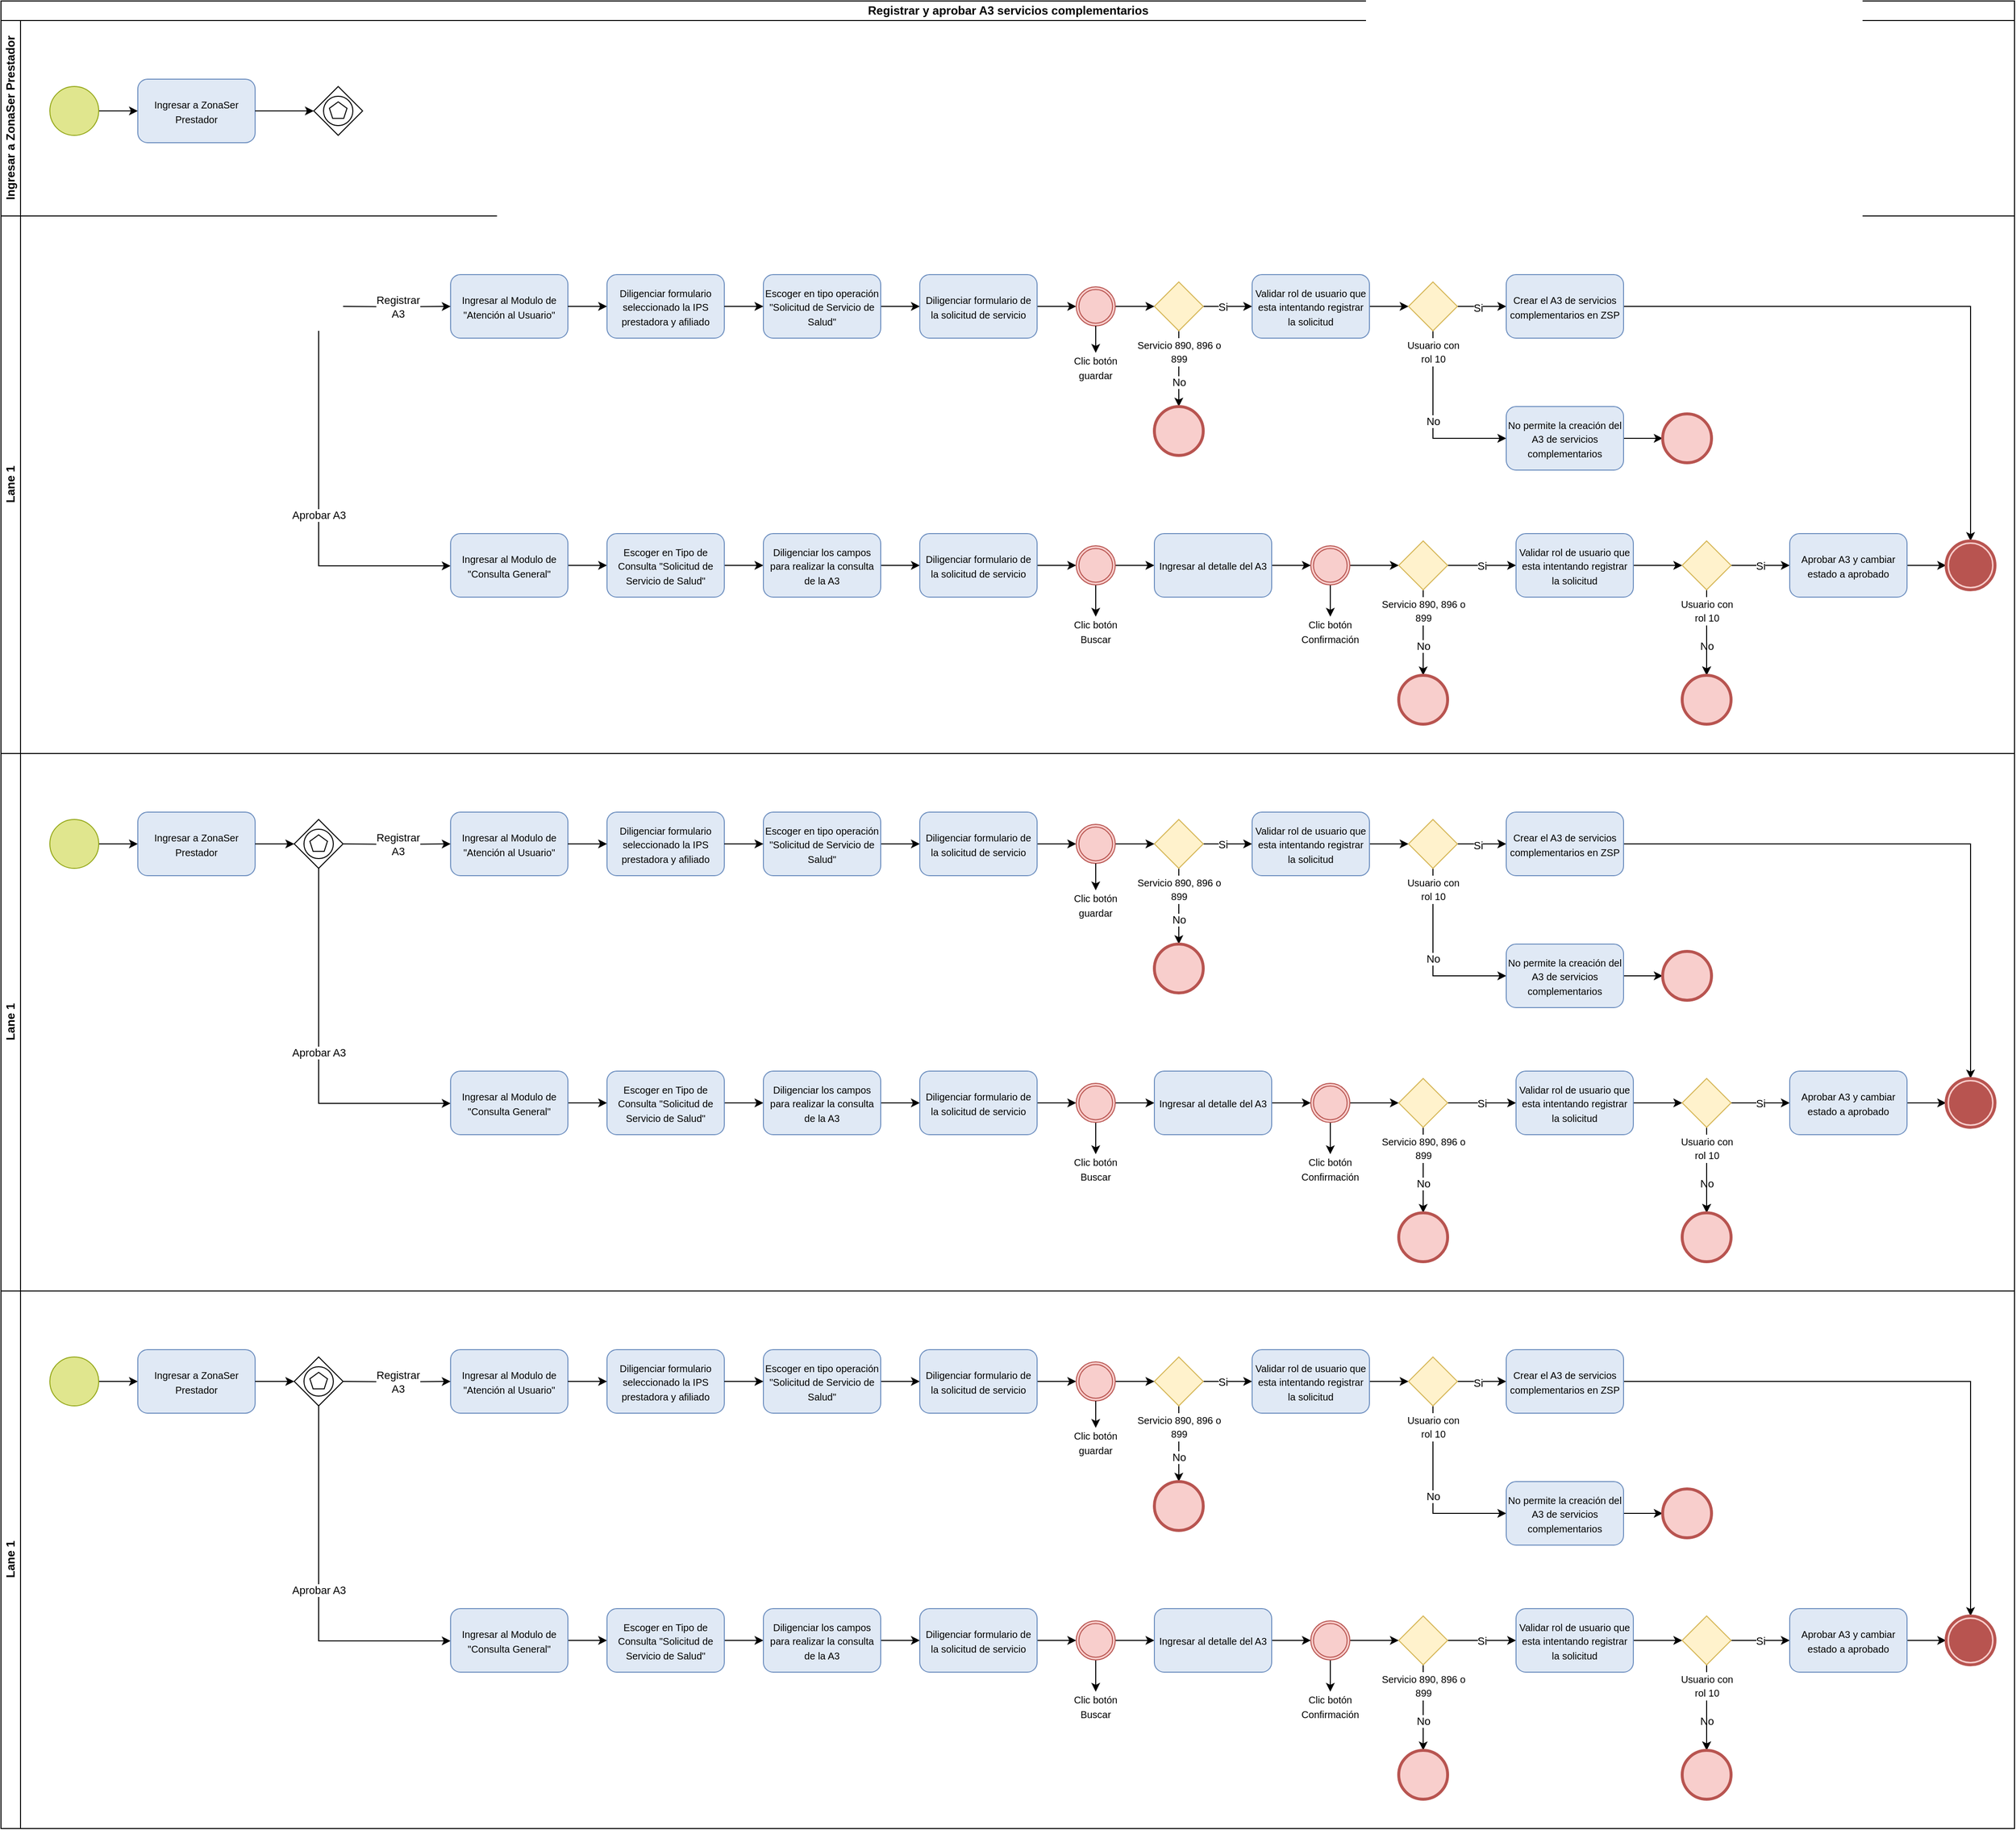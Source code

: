 <mxfile version="21.7.2" type="github">
  <diagram name="Página-1" id="TrdM3WzuNy0MCiwsJbyF">
    <mxGraphModel dx="1674" dy="758" grid="1" gridSize="10" guides="1" tooltips="1" connect="1" arrows="1" fold="1" page="1" pageScale="1" pageWidth="2100" pageHeight="640" math="0" shadow="0">
      <root>
        <mxCell id="0" />
        <mxCell id="1" parent="0" />
        <mxCell id="dWiLZQFSB1augytXqu6K-1" value="Registrar y aprobar A3 servicios complementarios" style="swimlane;childLayout=stackLayout;resizeParent=1;resizeParentMax=0;horizontal=1;startSize=20;horizontalStack=0;html=1;" parent="1" vertex="1">
          <mxGeometry x="20" y="20" width="2060" height="1870" as="geometry" />
        </mxCell>
        <mxCell id="dWiLZQFSB1augytXqu6K-2" value="&lt;font style=&quot;vertical-align: inherit;&quot;&gt;&lt;font style=&quot;vertical-align: inherit;&quot;&gt;Ingresar a ZonaSer Prestador&lt;br&gt;&lt;/font&gt;&lt;/font&gt;" style="swimlane;startSize=20;horizontal=0;html=1;" parent="dWiLZQFSB1augytXqu6K-1" vertex="1">
          <mxGeometry y="20" width="2060" height="200" as="geometry" />
        </mxCell>
        <mxCell id="dWiLZQFSB1augytXqu6K-60" style="edgeStyle=orthogonalEdgeStyle;rounded=0;orthogonalLoop=1;jettySize=auto;html=1;" parent="dWiLZQFSB1augytXqu6K-2" source="dWiLZQFSB1augytXqu6K-4" target="dWiLZQFSB1augytXqu6K-47" edge="1">
          <mxGeometry relative="1" as="geometry" />
        </mxCell>
        <mxCell id="dWiLZQFSB1augytXqu6K-4" value="" style="points=[[0.145,0.145,0],[0.5,0,0],[0.855,0.145,0],[1,0.5,0],[0.855,0.855,0],[0.5,1,0],[0.145,0.855,0],[0,0.5,0]];shape=mxgraph.bpmn.event;html=1;verticalLabelPosition=bottom;labelBackgroundColor=#ffffff;verticalAlign=top;align=center;perimeter=ellipsePerimeter;outlineConnect=0;aspect=fixed;outline=standard;symbol=general;fillColor=#E0E68E;strokeColor=#95A81A;" parent="dWiLZQFSB1augytXqu6K-2" vertex="1">
          <mxGeometry x="50" y="67.5" width="50" height="50" as="geometry" />
        </mxCell>
        <mxCell id="dWiLZQFSB1augytXqu6K-47" value="&lt;font style=&quot;font-size: 10px;&quot;&gt;Ingresar a ZonaSer Prestador&lt;/font&gt;" style="points=[[0.25,0,0],[0.5,0,0],[0.75,0,0],[1,0.25,0],[1,0.5,0],[1,0.75,0],[0.75,1,0],[0.5,1,0],[0.25,1,0],[0,0.75,0],[0,0.5,0],[0,0.25,0]];shape=mxgraph.bpmn.task;whiteSpace=wrap;rectStyle=rounded;size=10;html=1;container=1;expand=0;collapsible=0;taskMarker=abstract;fillColor=#E0E9F5;strokeColor=#6c8ebf;" parent="dWiLZQFSB1augytXqu6K-2" vertex="1">
          <mxGeometry x="140" y="60" width="120" height="65" as="geometry" />
        </mxCell>
        <mxCell id="dWiLZQFSB1augytXqu6K-84" value="" style="edgeStyle=orthogonalEdgeStyle;rounded=0;orthogonalLoop=1;jettySize=auto;html=1;" parent="dWiLZQFSB1augytXqu6K-2" source="dWiLZQFSB1augytXqu6K-47" target="s6yNH1CqrP5aNpvl8j8D-69" edge="1">
          <mxGeometry relative="1" as="geometry">
            <mxPoint x="280" y="133" as="sourcePoint" />
            <mxPoint x="300" y="92.5" as="targetPoint" />
          </mxGeometry>
        </mxCell>
        <mxCell id="s6yNH1CqrP5aNpvl8j8D-69" value="" style="points=[[0.25,0.25,0],[0.5,0,0],[0.75,0.25,0],[1,0.5,0],[0.75,0.75,0],[0.5,1,0],[0.25,0.75,0],[0,0.5,0]];shape=mxgraph.bpmn.gateway2;html=1;verticalLabelPosition=bottom;labelBackgroundColor=#ffffff;verticalAlign=top;align=center;perimeter=rhombusPerimeter;outlineConnect=0;outline=eventInt;symbol=multiple;" vertex="1" parent="dWiLZQFSB1augytXqu6K-2">
          <mxGeometry x="320" y="67.5" width="50" height="50" as="geometry" />
        </mxCell>
        <mxCell id="s6yNH1CqrP5aNpvl8j8D-2" value="Lane 1" style="swimlane;startSize=20;horizontal=0;html=1;" vertex="1" parent="dWiLZQFSB1augytXqu6K-1">
          <mxGeometry y="220" width="2060" height="550" as="geometry" />
        </mxCell>
        <mxCell id="s6yNH1CqrP5aNpvl8j8D-5" value="Si" style="edgeStyle=orthogonalEdgeStyle;rounded=0;orthogonalLoop=1;jettySize=auto;html=1;" edge="1" parent="s6yNH1CqrP5aNpvl8j8D-2" source="s6yNH1CqrP5aNpvl8j8D-7" target="s6yNH1CqrP5aNpvl8j8D-25">
          <mxGeometry x="-0.2" relative="1" as="geometry">
            <mxPoint as="offset" />
          </mxGeometry>
        </mxCell>
        <mxCell id="s6yNH1CqrP5aNpvl8j8D-6" value="No" style="edgeStyle=orthogonalEdgeStyle;rounded=0;orthogonalLoop=1;jettySize=auto;html=1;" edge="1" parent="s6yNH1CqrP5aNpvl8j8D-2" source="s6yNH1CqrP5aNpvl8j8D-7" target="s6yNH1CqrP5aNpvl8j8D-8">
          <mxGeometry x="0.351" relative="1" as="geometry">
            <mxPoint as="offset" />
          </mxGeometry>
        </mxCell>
        <mxCell id="s6yNH1CqrP5aNpvl8j8D-7" value="&lt;font style=&quot;font-size: 10px;&quot;&gt;Servicio 890, 896 o &lt;br&gt;899&lt;/font&gt;" style="points=[[0.25,0.25,0],[0.5,0,0],[0.75,0.25,0],[1,0.5,0],[0.75,0.75,0],[0.5,1,0],[0.25,0.75,0],[0,0.5,0]];shape=mxgraph.bpmn.gateway2;html=1;verticalLabelPosition=bottom;labelBackgroundColor=#ffffff;verticalAlign=top;align=center;perimeter=rhombusPerimeter;outlineConnect=0;outline=none;symbol=none;fillColor=#fff2cc;strokeColor=#d6b656;" vertex="1" parent="s6yNH1CqrP5aNpvl8j8D-2">
          <mxGeometry x="1180" y="67.5" width="50" height="50" as="geometry" />
        </mxCell>
        <mxCell id="s6yNH1CqrP5aNpvl8j8D-8" value="" style="points=[[0.145,0.145,0],[0.5,0,0],[0.855,0.145,0],[1,0.5,0],[0.855,0.855,0],[0.5,1,0],[0.145,0.855,0],[0,0.5,0]];shape=mxgraph.bpmn.event;html=1;verticalLabelPosition=bottom;labelBackgroundColor=#ffffff;verticalAlign=top;align=center;perimeter=ellipsePerimeter;outlineConnect=0;aspect=fixed;outline=end;symbol=terminate2;fillColor=#f8cecc;strokeColor=#b85450;" vertex="1" parent="s6yNH1CqrP5aNpvl8j8D-2">
          <mxGeometry x="1180" y="195" width="50" height="50" as="geometry" />
        </mxCell>
        <mxCell id="s6yNH1CqrP5aNpvl8j8D-9" style="edgeStyle=orthogonalEdgeStyle;rounded=0;orthogonalLoop=1;jettySize=auto;html=1;entryX=0.5;entryY=0;entryDx=0;entryDy=0;entryPerimeter=0;exitX=1;exitY=0.5;exitDx=0;exitDy=0;exitPerimeter=0;" edge="1" parent="s6yNH1CqrP5aNpvl8j8D-2" source="s6yNH1CqrP5aNpvl8j8D-30" target="s6yNH1CqrP5aNpvl8j8D-66">
          <mxGeometry relative="1" as="geometry">
            <mxPoint x="1700" y="92.5" as="targetPoint" />
            <mxPoint x="1430" y="445" as="sourcePoint" />
          </mxGeometry>
        </mxCell>
        <mxCell id="s6yNH1CqrP5aNpvl8j8D-11" value="&lt;font style=&quot;font-size: 10px;&quot;&gt;Ingresar al Modulo de &quot;Atención al Usuario&quot;&lt;/font&gt;" style="points=[[0.25,0,0],[0.5,0,0],[0.75,0,0],[1,0.25,0],[1,0.5,0],[1,0.75,0],[0.75,1,0],[0.5,1,0],[0.25,1,0],[0,0.75,0],[0,0.5,0],[0,0.25,0]];shape=mxgraph.bpmn.task;whiteSpace=wrap;rectStyle=rounded;size=10;html=1;container=1;expand=0;collapsible=0;taskMarker=abstract;fillColor=#E0E9F5;strokeColor=#6c8ebf;" vertex="1" parent="s6yNH1CqrP5aNpvl8j8D-2">
          <mxGeometry x="460" y="60" width="120" height="65" as="geometry" />
        </mxCell>
        <mxCell id="s6yNH1CqrP5aNpvl8j8D-12" value="Registrar&lt;br&gt;A3" style="edgeStyle=orthogonalEdgeStyle;rounded=0;orthogonalLoop=1;jettySize=auto;html=1;exitX=1;exitY=0.5;exitDx=0;exitDy=0;exitPerimeter=0;" edge="1" parent="s6yNH1CqrP5aNpvl8j8D-2" target="s6yNH1CqrP5aNpvl8j8D-11">
          <mxGeometry relative="1" as="geometry">
            <mxPoint x="350" y="92.5" as="sourcePoint" />
          </mxGeometry>
        </mxCell>
        <mxCell id="s6yNH1CqrP5aNpvl8j8D-13" value="&lt;font style=&quot;font-size: 10px;&quot;&gt;Diligenciar formulario seleccionado la IPS prestadora y afiliado&lt;/font&gt;" style="points=[[0.25,0,0],[0.5,0,0],[0.75,0,0],[1,0.25,0],[1,0.5,0],[1,0.75,0],[0.75,1,0],[0.5,1,0],[0.25,1,0],[0,0.75,0],[0,0.5,0],[0,0.25,0]];shape=mxgraph.bpmn.task;whiteSpace=wrap;rectStyle=rounded;size=10;html=1;container=1;expand=0;collapsible=0;taskMarker=abstract;fillColor=#E0E9F5;strokeColor=#6c8ebf;" vertex="1" parent="s6yNH1CqrP5aNpvl8j8D-2">
          <mxGeometry x="620" y="60" width="120" height="65" as="geometry" />
        </mxCell>
        <mxCell id="s6yNH1CqrP5aNpvl8j8D-14" value="" style="edgeStyle=orthogonalEdgeStyle;rounded=0;orthogonalLoop=1;jettySize=auto;html=1;" edge="1" parent="s6yNH1CqrP5aNpvl8j8D-2" source="s6yNH1CqrP5aNpvl8j8D-11" target="s6yNH1CqrP5aNpvl8j8D-13">
          <mxGeometry relative="1" as="geometry" />
        </mxCell>
        <mxCell id="s6yNH1CqrP5aNpvl8j8D-15" style="edgeStyle=orthogonalEdgeStyle;rounded=0;orthogonalLoop=1;jettySize=auto;html=1;" edge="1" parent="s6yNH1CqrP5aNpvl8j8D-2" source="s6yNH1CqrP5aNpvl8j8D-16" target="s6yNH1CqrP5aNpvl8j8D-19">
          <mxGeometry relative="1" as="geometry" />
        </mxCell>
        <mxCell id="s6yNH1CqrP5aNpvl8j8D-16" value="&lt;font style=&quot;font-size: 10px;&quot;&gt;Escoger en tipo operación &quot;Solicitud de Servicio de Salud&quot;&lt;/font&gt;" style="points=[[0.25,0,0],[0.5,0,0],[0.75,0,0],[1,0.25,0],[1,0.5,0],[1,0.75,0],[0.75,1,0],[0.5,1,0],[0.25,1,0],[0,0.75,0],[0,0.5,0],[0,0.25,0]];shape=mxgraph.bpmn.task;whiteSpace=wrap;rectStyle=rounded;size=10;html=1;container=1;expand=0;collapsible=0;taskMarker=abstract;fillColor=#E0E9F5;strokeColor=#6c8ebf;" vertex="1" parent="s6yNH1CqrP5aNpvl8j8D-2">
          <mxGeometry x="780" y="60" width="120" height="65" as="geometry" />
        </mxCell>
        <mxCell id="s6yNH1CqrP5aNpvl8j8D-17" value="" style="edgeStyle=orthogonalEdgeStyle;rounded=0;orthogonalLoop=1;jettySize=auto;html=1;" edge="1" parent="s6yNH1CqrP5aNpvl8j8D-2" source="s6yNH1CqrP5aNpvl8j8D-13" target="s6yNH1CqrP5aNpvl8j8D-16">
          <mxGeometry relative="1" as="geometry" />
        </mxCell>
        <mxCell id="s6yNH1CqrP5aNpvl8j8D-18" style="edgeStyle=orthogonalEdgeStyle;rounded=0;orthogonalLoop=1;jettySize=auto;html=1;" edge="1" parent="s6yNH1CqrP5aNpvl8j8D-2" source="s6yNH1CqrP5aNpvl8j8D-19" target="s6yNH1CqrP5aNpvl8j8D-21">
          <mxGeometry relative="1" as="geometry" />
        </mxCell>
        <mxCell id="s6yNH1CqrP5aNpvl8j8D-19" value="&lt;font style=&quot;font-size: 10px;&quot;&gt;Diligenciar formulario de la solicitud de servicio&lt;/font&gt;" style="points=[[0.25,0,0],[0.5,0,0],[0.75,0,0],[1,0.25,0],[1,0.5,0],[1,0.75,0],[0.75,1,0],[0.5,1,0],[0.25,1,0],[0,0.75,0],[0,0.5,0],[0,0.25,0]];shape=mxgraph.bpmn.task;whiteSpace=wrap;rectStyle=rounded;size=10;html=1;container=1;expand=0;collapsible=0;taskMarker=abstract;fillColor=#E0E9F5;strokeColor=#6c8ebf;" vertex="1" parent="s6yNH1CqrP5aNpvl8j8D-2">
          <mxGeometry x="940" y="60" width="120" height="65" as="geometry" />
        </mxCell>
        <mxCell id="s6yNH1CqrP5aNpvl8j8D-20" style="edgeStyle=orthogonalEdgeStyle;rounded=0;orthogonalLoop=1;jettySize=auto;html=1;entryX=0;entryY=0.5;entryDx=0;entryDy=0;entryPerimeter=0;" edge="1" parent="s6yNH1CqrP5aNpvl8j8D-2" source="s6yNH1CqrP5aNpvl8j8D-21" target="s6yNH1CqrP5aNpvl8j8D-7">
          <mxGeometry relative="1" as="geometry" />
        </mxCell>
        <mxCell id="s6yNH1CqrP5aNpvl8j8D-21" value="" style="points=[[0.145,0.145,0],[0.5,0,0],[0.855,0.145,0],[1,0.5,0],[0.855,0.855,0],[0.5,1,0],[0.145,0.855,0],[0,0.5,0]];shape=mxgraph.bpmn.event;html=1;verticalLabelPosition=bottom;labelBackgroundColor=#ffffff;verticalAlign=top;align=center;perimeter=ellipsePerimeter;outlineConnect=0;aspect=fixed;outline=throwing;symbol=general;fillColor=#f8cecc;strokeColor=#b85450;" vertex="1" parent="s6yNH1CqrP5aNpvl8j8D-2">
          <mxGeometry x="1100" y="72.5" width="40" height="40" as="geometry" />
        </mxCell>
        <mxCell id="s6yNH1CqrP5aNpvl8j8D-22" value="&lt;font style=&quot;font-size: 10px;&quot;&gt;Clic botón guardar&lt;/font&gt;" style="text;html=1;strokeColor=none;fillColor=none;align=center;verticalAlign=middle;whiteSpace=wrap;rounded=0;" vertex="1" parent="s6yNH1CqrP5aNpvl8j8D-2">
          <mxGeometry x="1090" y="140" width="60" height="30" as="geometry" />
        </mxCell>
        <mxCell id="s6yNH1CqrP5aNpvl8j8D-23" style="edgeStyle=orthogonalEdgeStyle;rounded=0;orthogonalLoop=1;jettySize=auto;html=1;" edge="1" parent="s6yNH1CqrP5aNpvl8j8D-2" source="s6yNH1CqrP5aNpvl8j8D-21" target="s6yNH1CqrP5aNpvl8j8D-22">
          <mxGeometry relative="1" as="geometry" />
        </mxCell>
        <mxCell id="s6yNH1CqrP5aNpvl8j8D-24" style="edgeStyle=orthogonalEdgeStyle;rounded=0;orthogonalLoop=1;jettySize=auto;html=1;" edge="1" parent="s6yNH1CqrP5aNpvl8j8D-2" source="s6yNH1CqrP5aNpvl8j8D-25" target="s6yNH1CqrP5aNpvl8j8D-29">
          <mxGeometry relative="1" as="geometry" />
        </mxCell>
        <mxCell id="s6yNH1CqrP5aNpvl8j8D-25" value="&lt;span style=&quot;font-size: 10px;&quot;&gt;Validar rol de usuario que esta intentando registrar la solicitud&lt;/span&gt;" style="points=[[0.25,0,0],[0.5,0,0],[0.75,0,0],[1,0.25,0],[1,0.5,0],[1,0.75,0],[0.75,1,0],[0.5,1,0],[0.25,1,0],[0,0.75,0],[0,0.5,0],[0,0.25,0]];shape=mxgraph.bpmn.task;whiteSpace=wrap;rectStyle=rounded;size=10;html=1;container=1;expand=0;collapsible=0;taskMarker=abstract;fillColor=#E0E9F5;strokeColor=#6c8ebf;" vertex="1" parent="s6yNH1CqrP5aNpvl8j8D-2">
          <mxGeometry x="1280" y="60" width="120" height="65" as="geometry" />
        </mxCell>
        <mxCell id="s6yNH1CqrP5aNpvl8j8D-26" style="edgeStyle=orthogonalEdgeStyle;rounded=0;orthogonalLoop=1;jettySize=auto;html=1;entryX=0;entryY=0.5;entryDx=0;entryDy=0;entryPerimeter=0;" edge="1" parent="s6yNH1CqrP5aNpvl8j8D-2" source="s6yNH1CqrP5aNpvl8j8D-29" target="s6yNH1CqrP5aNpvl8j8D-30">
          <mxGeometry relative="1" as="geometry" />
        </mxCell>
        <mxCell id="s6yNH1CqrP5aNpvl8j8D-27" value="Si" style="edgeLabel;html=1;align=center;verticalAlign=middle;resizable=0;points=[];" vertex="1" connectable="0" parent="s6yNH1CqrP5aNpvl8j8D-26">
          <mxGeometry x="-0.179" relative="1" as="geometry">
            <mxPoint y="1" as="offset" />
          </mxGeometry>
        </mxCell>
        <mxCell id="s6yNH1CqrP5aNpvl8j8D-28" value="No" style="edgeStyle=orthogonalEdgeStyle;rounded=0;orthogonalLoop=1;jettySize=auto;html=1;entryX=0;entryY=0.5;entryDx=0;entryDy=0;entryPerimeter=0;" edge="1" parent="s6yNH1CqrP5aNpvl8j8D-2" source="s6yNH1CqrP5aNpvl8j8D-29" target="s6yNH1CqrP5aNpvl8j8D-32">
          <mxGeometry relative="1" as="geometry">
            <mxPoint x="1345" y="370" as="targetPoint" />
            <Array as="points">
              <mxPoint x="1465" y="228" />
            </Array>
          </mxGeometry>
        </mxCell>
        <mxCell id="s6yNH1CqrP5aNpvl8j8D-29" value="&lt;font style=&quot;font-size: 10px;&quot;&gt;Usuario con&lt;br&gt;rol 10&lt;/font&gt;" style="points=[[0.25,0.25,0],[0.5,0,0],[0.75,0.25,0],[1,0.5,0],[0.75,0.75,0],[0.5,1,0],[0.25,0.75,0],[0,0.5,0]];shape=mxgraph.bpmn.gateway2;html=1;verticalLabelPosition=bottom;labelBackgroundColor=#ffffff;verticalAlign=top;align=center;perimeter=rhombusPerimeter;outlineConnect=0;outline=none;symbol=none;fillColor=#fff2cc;strokeColor=#d6b656;" vertex="1" parent="s6yNH1CqrP5aNpvl8j8D-2">
          <mxGeometry x="1440" y="67.5" width="50" height="50" as="geometry" />
        </mxCell>
        <mxCell id="s6yNH1CqrP5aNpvl8j8D-30" value="&lt;font style=&quot;font-size: 10px;&quot;&gt;Crear el A3 de servicios complementarios en ZSP&lt;/font&gt;" style="points=[[0.25,0,0],[0.5,0,0],[0.75,0,0],[1,0.25,0],[1,0.5,0],[1,0.75,0],[0.75,1,0],[0.5,1,0],[0.25,1,0],[0,0.75,0],[0,0.5,0],[0,0.25,0]];shape=mxgraph.bpmn.task;whiteSpace=wrap;rectStyle=rounded;size=10;html=1;container=1;expand=0;collapsible=0;taskMarker=abstract;fillColor=#E0E9F5;strokeColor=#6c8ebf;" vertex="1" parent="s6yNH1CqrP5aNpvl8j8D-2">
          <mxGeometry x="1540" y="60" width="120" height="65" as="geometry" />
        </mxCell>
        <mxCell id="s6yNH1CqrP5aNpvl8j8D-31" style="edgeStyle=orthogonalEdgeStyle;rounded=0;orthogonalLoop=1;jettySize=auto;html=1;" edge="1" parent="s6yNH1CqrP5aNpvl8j8D-2" source="s6yNH1CqrP5aNpvl8j8D-32" target="s6yNH1CqrP5aNpvl8j8D-67">
          <mxGeometry relative="1" as="geometry" />
        </mxCell>
        <mxCell id="s6yNH1CqrP5aNpvl8j8D-32" value="&lt;font style=&quot;font-size: 10px;&quot;&gt;No permite la creación del A3 de servicios complementarios&lt;/font&gt;" style="points=[[0.25,0,0],[0.5,0,0],[0.75,0,0],[1,0.25,0],[1,0.5,0],[1,0.75,0],[0.75,1,0],[0.5,1,0],[0.25,1,0],[0,0.75,0],[0,0.5,0],[0,0.25,0]];shape=mxgraph.bpmn.task;whiteSpace=wrap;rectStyle=rounded;size=10;html=1;container=1;expand=0;collapsible=0;taskMarker=abstract;fillColor=#E0E9F5;strokeColor=#6c8ebf;" vertex="1" parent="s6yNH1CqrP5aNpvl8j8D-2">
          <mxGeometry x="1540" y="195" width="120" height="65" as="geometry" />
        </mxCell>
        <mxCell id="s6yNH1CqrP5aNpvl8j8D-34" value="Aprobar A3" style="edgeStyle=orthogonalEdgeStyle;rounded=0;orthogonalLoop=1;jettySize=auto;html=1;" edge="1" parent="s6yNH1CqrP5aNpvl8j8D-2" target="s6yNH1CqrP5aNpvl8j8D-36">
          <mxGeometry relative="1" as="geometry">
            <mxPoint x="325" y="430" as="targetPoint" />
            <Array as="points">
              <mxPoint x="325" y="358" />
            </Array>
            <mxPoint x="325" y="117.5" as="sourcePoint" />
          </mxGeometry>
        </mxCell>
        <mxCell id="s6yNH1CqrP5aNpvl8j8D-35" style="edgeStyle=orthogonalEdgeStyle;rounded=0;orthogonalLoop=1;jettySize=auto;html=1;entryX=0;entryY=0.5;entryDx=0;entryDy=0;entryPerimeter=0;" edge="1" parent="s6yNH1CqrP5aNpvl8j8D-2" source="s6yNH1CqrP5aNpvl8j8D-36" target="s6yNH1CqrP5aNpvl8j8D-38">
          <mxGeometry relative="1" as="geometry" />
        </mxCell>
        <mxCell id="s6yNH1CqrP5aNpvl8j8D-36" value="&lt;font style=&quot;font-size: 10px;&quot;&gt;Ingresar al Modulo de &quot;Consulta General&quot;&lt;/font&gt;" style="points=[[0.25,0,0],[0.5,0,0],[0.75,0,0],[1,0.25,0],[1,0.5,0],[1,0.75,0],[0.75,1,0],[0.5,1,0],[0.25,1,0],[0,0.75,0],[0,0.5,0],[0,0.25,0]];shape=mxgraph.bpmn.task;whiteSpace=wrap;rectStyle=rounded;size=10;html=1;container=1;expand=0;collapsible=0;taskMarker=abstract;fillColor=#E0E9F5;strokeColor=#6c8ebf;" vertex="1" parent="s6yNH1CqrP5aNpvl8j8D-2">
          <mxGeometry x="460" y="325" width="120" height="65" as="geometry" />
        </mxCell>
        <mxCell id="s6yNH1CqrP5aNpvl8j8D-37" style="edgeStyle=orthogonalEdgeStyle;rounded=0;orthogonalLoop=1;jettySize=auto;html=1;" edge="1" parent="s6yNH1CqrP5aNpvl8j8D-2" source="s6yNH1CqrP5aNpvl8j8D-38" target="s6yNH1CqrP5aNpvl8j8D-40">
          <mxGeometry relative="1" as="geometry" />
        </mxCell>
        <mxCell id="s6yNH1CqrP5aNpvl8j8D-38" value="&lt;font style=&quot;font-size: 10px;&quot;&gt;Escoger en Tipo de Consulta &quot;Solicitud de Servicio de Salud&quot;&lt;/font&gt;" style="points=[[0.25,0,0],[0.5,0,0],[0.75,0,0],[1,0.25,0],[1,0.5,0],[1,0.75,0],[0.75,1,0],[0.5,1,0],[0.25,1,0],[0,0.75,0],[0,0.5,0],[0,0.25,0]];shape=mxgraph.bpmn.task;whiteSpace=wrap;rectStyle=rounded;size=10;html=1;container=1;expand=0;collapsible=0;taskMarker=abstract;fillColor=#E0E9F5;strokeColor=#6c8ebf;" vertex="1" parent="s6yNH1CqrP5aNpvl8j8D-2">
          <mxGeometry x="620" y="325" width="120" height="65" as="geometry" />
        </mxCell>
        <mxCell id="s6yNH1CqrP5aNpvl8j8D-39" style="edgeStyle=orthogonalEdgeStyle;rounded=0;orthogonalLoop=1;jettySize=auto;html=1;entryX=0;entryY=0.5;entryDx=0;entryDy=0;entryPerimeter=0;" edge="1" parent="s6yNH1CqrP5aNpvl8j8D-2" source="s6yNH1CqrP5aNpvl8j8D-40" target="s6yNH1CqrP5aNpvl8j8D-42">
          <mxGeometry relative="1" as="geometry">
            <mxPoint x="950" y="357.5" as="targetPoint" />
          </mxGeometry>
        </mxCell>
        <mxCell id="s6yNH1CqrP5aNpvl8j8D-40" value="&lt;font style=&quot;font-size: 10px;&quot;&gt;Diligenciar los campos para realizar la consulta de la A3&lt;/font&gt;" style="points=[[0.25,0,0],[0.5,0,0],[0.75,0,0],[1,0.25,0],[1,0.5,0],[1,0.75,0],[0.75,1,0],[0.5,1,0],[0.25,1,0],[0,0.75,0],[0,0.5,0],[0,0.25,0]];shape=mxgraph.bpmn.task;whiteSpace=wrap;rectStyle=rounded;size=10;html=1;container=1;expand=0;collapsible=0;taskMarker=abstract;fillColor=#E0E9F5;strokeColor=#6c8ebf;" vertex="1" parent="s6yNH1CqrP5aNpvl8j8D-2">
          <mxGeometry x="780" y="325" width="120" height="65" as="geometry" />
        </mxCell>
        <mxCell id="s6yNH1CqrP5aNpvl8j8D-41" style="edgeStyle=orthogonalEdgeStyle;rounded=0;orthogonalLoop=1;jettySize=auto;html=1;" edge="1" parent="s6yNH1CqrP5aNpvl8j8D-2" source="s6yNH1CqrP5aNpvl8j8D-42" target="s6yNH1CqrP5aNpvl8j8D-45">
          <mxGeometry relative="1" as="geometry" />
        </mxCell>
        <mxCell id="s6yNH1CqrP5aNpvl8j8D-42" value="&lt;font style=&quot;font-size: 10px;&quot;&gt;Diligenciar formulario de la solicitud de servicio&lt;/font&gt;" style="points=[[0.25,0,0],[0.5,0,0],[0.75,0,0],[1,0.25,0],[1,0.5,0],[1,0.75,0],[0.75,1,0],[0.5,1,0],[0.25,1,0],[0,0.75,0],[0,0.5,0],[0,0.25,0]];shape=mxgraph.bpmn.task;whiteSpace=wrap;rectStyle=rounded;size=10;html=1;container=1;expand=0;collapsible=0;taskMarker=abstract;fillColor=#E0E9F5;strokeColor=#6c8ebf;" vertex="1" parent="s6yNH1CqrP5aNpvl8j8D-2">
          <mxGeometry x="940" y="325" width="120" height="65" as="geometry" />
        </mxCell>
        <mxCell id="s6yNH1CqrP5aNpvl8j8D-43" style="edgeStyle=orthogonalEdgeStyle;rounded=0;orthogonalLoop=1;jettySize=auto;html=1;" edge="1" parent="s6yNH1CqrP5aNpvl8j8D-2" source="s6yNH1CqrP5aNpvl8j8D-45" target="s6yNH1CqrP5aNpvl8j8D-46">
          <mxGeometry relative="1" as="geometry" />
        </mxCell>
        <mxCell id="s6yNH1CqrP5aNpvl8j8D-44" style="edgeStyle=orthogonalEdgeStyle;rounded=0;orthogonalLoop=1;jettySize=auto;html=1;" edge="1" parent="s6yNH1CqrP5aNpvl8j8D-2" source="s6yNH1CqrP5aNpvl8j8D-45" target="s6yNH1CqrP5aNpvl8j8D-48">
          <mxGeometry relative="1" as="geometry">
            <mxPoint x="1180" y="357.5" as="targetPoint" />
          </mxGeometry>
        </mxCell>
        <mxCell id="s6yNH1CqrP5aNpvl8j8D-45" value="" style="points=[[0.145,0.145,0],[0.5,0,0],[0.855,0.145,0],[1,0.5,0],[0.855,0.855,0],[0.5,1,0],[0.145,0.855,0],[0,0.5,0]];shape=mxgraph.bpmn.event;html=1;verticalLabelPosition=bottom;labelBackgroundColor=#ffffff;verticalAlign=top;align=center;perimeter=ellipsePerimeter;outlineConnect=0;aspect=fixed;outline=throwing;symbol=general;fillColor=#f8cecc;strokeColor=#b85450;" vertex="1" parent="s6yNH1CqrP5aNpvl8j8D-2">
          <mxGeometry x="1100" y="337.5" width="40" height="40" as="geometry" />
        </mxCell>
        <mxCell id="s6yNH1CqrP5aNpvl8j8D-46" value="&lt;font style=&quot;font-size: 10px;&quot;&gt;Clic botón Buscar&lt;/font&gt;" style="text;html=1;strokeColor=none;fillColor=none;align=center;verticalAlign=middle;whiteSpace=wrap;rounded=0;" vertex="1" parent="s6yNH1CqrP5aNpvl8j8D-2">
          <mxGeometry x="1090" y="410" width="60" height="30" as="geometry" />
        </mxCell>
        <mxCell id="s6yNH1CqrP5aNpvl8j8D-47" style="edgeStyle=orthogonalEdgeStyle;rounded=0;orthogonalLoop=1;jettySize=auto;html=1;entryX=0;entryY=0.5;entryDx=0;entryDy=0;entryPerimeter=0;" edge="1" parent="s6yNH1CqrP5aNpvl8j8D-2" source="s6yNH1CqrP5aNpvl8j8D-48" target="s6yNH1CqrP5aNpvl8j8D-51">
          <mxGeometry relative="1" as="geometry">
            <mxPoint x="1340" y="357.5" as="targetPoint" />
          </mxGeometry>
        </mxCell>
        <mxCell id="s6yNH1CqrP5aNpvl8j8D-48" value="&lt;span style=&quot;font-size: 10px;&quot;&gt;Ingresar al detalle del A3&lt;/span&gt;" style="points=[[0.25,0,0],[0.5,0,0],[0.75,0,0],[1,0.25,0],[1,0.5,0],[1,0.75,0],[0.75,1,0],[0.5,1,0],[0.25,1,0],[0,0.75,0],[0,0.5,0],[0,0.25,0]];shape=mxgraph.bpmn.task;whiteSpace=wrap;rectStyle=rounded;size=10;html=1;container=1;expand=0;collapsible=0;taskMarker=abstract;fillColor=#E0E9F5;strokeColor=#6c8ebf;" vertex="1" parent="s6yNH1CqrP5aNpvl8j8D-2">
          <mxGeometry x="1180" y="325" width="120" height="65" as="geometry" />
        </mxCell>
        <mxCell id="s6yNH1CqrP5aNpvl8j8D-49" style="edgeStyle=orthogonalEdgeStyle;rounded=0;orthogonalLoop=1;jettySize=auto;html=1;entryX=0.5;entryY=0;entryDx=0;entryDy=0;" edge="1" parent="s6yNH1CqrP5aNpvl8j8D-2" source="s6yNH1CqrP5aNpvl8j8D-51" target="s6yNH1CqrP5aNpvl8j8D-52">
          <mxGeometry relative="1" as="geometry" />
        </mxCell>
        <mxCell id="s6yNH1CqrP5aNpvl8j8D-50" style="edgeStyle=orthogonalEdgeStyle;rounded=0;orthogonalLoop=1;jettySize=auto;html=1;" edge="1" parent="s6yNH1CqrP5aNpvl8j8D-2" source="s6yNH1CqrP5aNpvl8j8D-51" target="s6yNH1CqrP5aNpvl8j8D-55">
          <mxGeometry relative="1" as="geometry">
            <mxPoint x="1430" y="357.5" as="targetPoint" />
          </mxGeometry>
        </mxCell>
        <mxCell id="s6yNH1CqrP5aNpvl8j8D-51" value="" style="points=[[0.145,0.145,0],[0.5,0,0],[0.855,0.145,0],[1,0.5,0],[0.855,0.855,0],[0.5,1,0],[0.145,0.855,0],[0,0.5,0]];shape=mxgraph.bpmn.event;html=1;verticalLabelPosition=bottom;labelBackgroundColor=#ffffff;verticalAlign=top;align=center;perimeter=ellipsePerimeter;outlineConnect=0;aspect=fixed;outline=throwing;symbol=general;fillColor=#f8cecc;strokeColor=#b85450;" vertex="1" parent="s6yNH1CqrP5aNpvl8j8D-2">
          <mxGeometry x="1340" y="337.5" width="40" height="40" as="geometry" />
        </mxCell>
        <mxCell id="s6yNH1CqrP5aNpvl8j8D-52" value="&lt;font style=&quot;font-size: 10px;&quot;&gt;Clic botón Confirmación&lt;/font&gt;" style="text;html=1;strokeColor=none;fillColor=none;align=center;verticalAlign=middle;whiteSpace=wrap;rounded=0;" vertex="1" parent="s6yNH1CqrP5aNpvl8j8D-2">
          <mxGeometry x="1330" y="410" width="60" height="30" as="geometry" />
        </mxCell>
        <mxCell id="s6yNH1CqrP5aNpvl8j8D-53" value="Si" style="edgeStyle=orthogonalEdgeStyle;rounded=0;orthogonalLoop=1;jettySize=auto;html=1;" edge="1" parent="s6yNH1CqrP5aNpvl8j8D-2" source="s6yNH1CqrP5aNpvl8j8D-55" target="s6yNH1CqrP5aNpvl8j8D-57">
          <mxGeometry relative="1" as="geometry">
            <mxPoint x="1530" y="357.5" as="targetPoint" />
          </mxGeometry>
        </mxCell>
        <mxCell id="s6yNH1CqrP5aNpvl8j8D-54" value="No" style="edgeStyle=orthogonalEdgeStyle;rounded=0;orthogonalLoop=1;jettySize=auto;html=1;entryX=0.5;entryY=0;entryDx=0;entryDy=0;entryPerimeter=0;" edge="1" parent="s6yNH1CqrP5aNpvl8j8D-2" source="s6yNH1CqrP5aNpvl8j8D-55" target="s6yNH1CqrP5aNpvl8j8D-58">
          <mxGeometry x="0.314" relative="1" as="geometry">
            <mxPoint x="1455" y="490" as="targetPoint" />
            <mxPoint as="offset" />
          </mxGeometry>
        </mxCell>
        <mxCell id="s6yNH1CqrP5aNpvl8j8D-55" value="&lt;font style=&quot;font-size: 10px;&quot;&gt;Servicio 890, 896 o &lt;br&gt;899&lt;/font&gt;" style="points=[[0.25,0.25,0],[0.5,0,0],[0.75,0.25,0],[1,0.5,0],[0.75,0.75,0],[0.5,1,0],[0.25,0.75,0],[0,0.5,0]];shape=mxgraph.bpmn.gateway2;html=1;verticalLabelPosition=bottom;labelBackgroundColor=#ffffff;verticalAlign=top;align=center;perimeter=rhombusPerimeter;outlineConnect=0;outline=none;symbol=none;fillColor=#fff2cc;strokeColor=#d6b656;" vertex="1" parent="s6yNH1CqrP5aNpvl8j8D-2">
          <mxGeometry x="1430" y="332.5" width="50" height="50" as="geometry" />
        </mxCell>
        <mxCell id="s6yNH1CqrP5aNpvl8j8D-56" style="edgeStyle=orthogonalEdgeStyle;rounded=0;orthogonalLoop=1;jettySize=auto;html=1;entryX=0;entryY=0.5;entryDx=0;entryDy=0;entryPerimeter=0;" edge="1" parent="s6yNH1CqrP5aNpvl8j8D-2" source="s6yNH1CqrP5aNpvl8j8D-57" target="s6yNH1CqrP5aNpvl8j8D-63">
          <mxGeometry relative="1" as="geometry" />
        </mxCell>
        <mxCell id="s6yNH1CqrP5aNpvl8j8D-57" value="&lt;span style=&quot;font-size: 10px;&quot;&gt;Validar rol de usuario que esta intentando registrar la solicitud&lt;/span&gt;" style="points=[[0.25,0,0],[0.5,0,0],[0.75,0,0],[1,0.25,0],[1,0.5,0],[1,0.75,0],[0.75,1,0],[0.5,1,0],[0.25,1,0],[0,0.75,0],[0,0.5,0],[0,0.25,0]];shape=mxgraph.bpmn.task;whiteSpace=wrap;rectStyle=rounded;size=10;html=1;container=1;expand=0;collapsible=0;taskMarker=abstract;fillColor=#E0E9F5;strokeColor=#6c8ebf;" vertex="1" parent="s6yNH1CqrP5aNpvl8j8D-2">
          <mxGeometry x="1550" y="325" width="120" height="65" as="geometry" />
        </mxCell>
        <mxCell id="s6yNH1CqrP5aNpvl8j8D-58" value="" style="points=[[0.145,0.145,0],[0.5,0,0],[0.855,0.145,0],[1,0.5,0],[0.855,0.855,0],[0.5,1,0],[0.145,0.855,0],[0,0.5,0]];shape=mxgraph.bpmn.event;html=1;verticalLabelPosition=bottom;labelBackgroundColor=#ffffff;verticalAlign=top;align=center;perimeter=ellipsePerimeter;outlineConnect=0;aspect=fixed;outline=end;symbol=terminate2;fillColor=#f8cecc;strokeColor=#b85450;" vertex="1" parent="s6yNH1CqrP5aNpvl8j8D-2">
          <mxGeometry x="1430" y="470" width="50" height="50" as="geometry" />
        </mxCell>
        <mxCell id="s6yNH1CqrP5aNpvl8j8D-59" value="Si" style="edgeStyle=orthogonalEdgeStyle;rounded=0;orthogonalLoop=1;jettySize=auto;html=1;" edge="1" parent="s6yNH1CqrP5aNpvl8j8D-2" source="s6yNH1CqrP5aNpvl8j8D-63" target="s6yNH1CqrP5aNpvl8j8D-65">
          <mxGeometry relative="1" as="geometry">
            <mxPoint x="1830" y="357.5" as="targetPoint" />
          </mxGeometry>
        </mxCell>
        <mxCell id="s6yNH1CqrP5aNpvl8j8D-60" value="No" style="edgeStyle=orthogonalEdgeStyle;rounded=0;orthogonalLoop=1;jettySize=auto;html=1;" edge="1" parent="s6yNH1CqrP5aNpvl8j8D-2" source="s6yNH1CqrP5aNpvl8j8D-63" target="s6yNH1CqrP5aNpvl8j8D-68">
          <mxGeometry x="0.319" relative="1" as="geometry">
            <mxPoint x="1745" y="470" as="targetPoint" />
            <mxPoint as="offset" />
          </mxGeometry>
        </mxCell>
        <mxCell id="s6yNH1CqrP5aNpvl8j8D-61" value="" style="edgeStyle=orthogonalEdgeStyle;rounded=0;orthogonalLoop=1;jettySize=auto;html=1;" edge="1" parent="s6yNH1CqrP5aNpvl8j8D-2" source="s6yNH1CqrP5aNpvl8j8D-63" target="s6yNH1CqrP5aNpvl8j8D-68">
          <mxGeometry relative="1" as="geometry" />
        </mxCell>
        <mxCell id="s6yNH1CqrP5aNpvl8j8D-62" value="Text" style="edgeLabel;html=1;align=center;verticalAlign=middle;resizable=0;points=[];" vertex="1" connectable="0" parent="s6yNH1CqrP5aNpvl8j8D-61">
          <mxGeometry x="-0.623" y="5" relative="1" as="geometry">
            <mxPoint y="1" as="offset" />
          </mxGeometry>
        </mxCell>
        <mxCell id="s6yNH1CqrP5aNpvl8j8D-63" value="&lt;font style=&quot;font-size: 10px;&quot;&gt;Usuario con&lt;br&gt;rol 10&lt;/font&gt;" style="points=[[0.25,0.25,0],[0.5,0,0],[0.75,0.25,0],[1,0.5,0],[0.75,0.75,0],[0.5,1,0],[0.25,0.75,0],[0,0.5,0]];shape=mxgraph.bpmn.gateway2;html=1;verticalLabelPosition=bottom;labelBackgroundColor=#ffffff;verticalAlign=top;align=center;perimeter=rhombusPerimeter;outlineConnect=0;outline=none;symbol=none;fillColor=#fff2cc;strokeColor=#d6b656;" vertex="1" parent="s6yNH1CqrP5aNpvl8j8D-2">
          <mxGeometry x="1720" y="332.5" width="50" height="50" as="geometry" />
        </mxCell>
        <mxCell id="s6yNH1CqrP5aNpvl8j8D-64" style="edgeStyle=orthogonalEdgeStyle;rounded=0;orthogonalLoop=1;jettySize=auto;html=1;entryX=0;entryY=0.5;entryDx=0;entryDy=0;entryPerimeter=0;" edge="1" parent="s6yNH1CqrP5aNpvl8j8D-2" source="s6yNH1CqrP5aNpvl8j8D-65" target="s6yNH1CqrP5aNpvl8j8D-66">
          <mxGeometry relative="1" as="geometry" />
        </mxCell>
        <mxCell id="s6yNH1CqrP5aNpvl8j8D-65" value="&lt;font style=&quot;font-size: 10px;&quot;&gt;Aprobar A3 y cambiar estado a aprobado&lt;/font&gt;" style="points=[[0.25,0,0],[0.5,0,0],[0.75,0,0],[1,0.25,0],[1,0.5,0],[1,0.75,0],[0.75,1,0],[0.5,1,0],[0.25,1,0],[0,0.75,0],[0,0.5,0],[0,0.25,0]];shape=mxgraph.bpmn.task;whiteSpace=wrap;rectStyle=rounded;size=10;html=1;container=1;expand=0;collapsible=0;taskMarker=abstract;fillColor=#E0E9F5;strokeColor=#6c8ebf;" vertex="1" parent="s6yNH1CqrP5aNpvl8j8D-2">
          <mxGeometry x="1830" y="325" width="120" height="65" as="geometry" />
        </mxCell>
        <mxCell id="s6yNH1CqrP5aNpvl8j8D-66" value="" style="points=[[0.145,0.145,0],[0.5,0,0],[0.855,0.145,0],[1,0.5,0],[0.855,0.855,0],[0.5,1,0],[0.145,0.855,0],[0,0.5,0]];shape=mxgraph.bpmn.event;html=1;verticalLabelPosition=bottom;labelBackgroundColor=#ffffff;verticalAlign=top;align=center;perimeter=ellipsePerimeter;outlineConnect=0;aspect=fixed;outline=end;symbol=terminate;fillColor=#f8cecc;strokeColor=#b85450;" vertex="1" parent="s6yNH1CqrP5aNpvl8j8D-2">
          <mxGeometry x="1990" y="332.5" width="50" height="50" as="geometry" />
        </mxCell>
        <mxCell id="s6yNH1CqrP5aNpvl8j8D-67" value="" style="points=[[0.145,0.145,0],[0.5,0,0],[0.855,0.145,0],[1,0.5,0],[0.855,0.855,0],[0.5,1,0],[0.145,0.855,0],[0,0.5,0]];shape=mxgraph.bpmn.event;html=1;verticalLabelPosition=bottom;labelBackgroundColor=#ffffff;verticalAlign=top;align=center;perimeter=ellipsePerimeter;outlineConnect=0;aspect=fixed;outline=end;symbol=terminate2;fillColor=#f8cecc;strokeColor=#b85450;" vertex="1" parent="s6yNH1CqrP5aNpvl8j8D-2">
          <mxGeometry x="1700" y="202.5" width="50" height="50" as="geometry" />
        </mxCell>
        <mxCell id="s6yNH1CqrP5aNpvl8j8D-68" value="" style="points=[[0.145,0.145,0],[0.5,0,0],[0.855,0.145,0],[1,0.5,0],[0.855,0.855,0],[0.5,1,0],[0.145,0.855,0],[0,0.5,0]];shape=mxgraph.bpmn.event;html=1;verticalLabelPosition=bottom;labelBackgroundColor=#ffffff;verticalAlign=top;align=center;perimeter=ellipsePerimeter;outlineConnect=0;aspect=fixed;outline=end;symbol=terminate2;fillColor=#f8cecc;strokeColor=#b85450;" vertex="1" parent="s6yNH1CqrP5aNpvl8j8D-2">
          <mxGeometry x="1720" y="470" width="50" height="50" as="geometry" />
        </mxCell>
        <mxCell id="s6yNH1CqrP5aNpvl8j8D-70" value="Lane 1" style="swimlane;startSize=20;horizontal=0;html=1;" vertex="1" parent="dWiLZQFSB1augytXqu6K-1">
          <mxGeometry y="770" width="2060" height="550" as="geometry" />
        </mxCell>
        <mxCell id="s6yNH1CqrP5aNpvl8j8D-71" style="edgeStyle=orthogonalEdgeStyle;rounded=0;orthogonalLoop=1;jettySize=auto;html=1;" edge="1" parent="s6yNH1CqrP5aNpvl8j8D-70" source="s6yNH1CqrP5aNpvl8j8D-72" target="s6yNH1CqrP5aNpvl8j8D-78">
          <mxGeometry relative="1" as="geometry" />
        </mxCell>
        <mxCell id="s6yNH1CqrP5aNpvl8j8D-72" value="" style="points=[[0.145,0.145,0],[0.5,0,0],[0.855,0.145,0],[1,0.5,0],[0.855,0.855,0],[0.5,1,0],[0.145,0.855,0],[0,0.5,0]];shape=mxgraph.bpmn.event;html=1;verticalLabelPosition=bottom;labelBackgroundColor=#ffffff;verticalAlign=top;align=center;perimeter=ellipsePerimeter;outlineConnect=0;aspect=fixed;outline=standard;symbol=general;fillColor=#E0E68E;strokeColor=#95A81A;" vertex="1" parent="s6yNH1CqrP5aNpvl8j8D-70">
          <mxGeometry x="50" y="67.5" width="50" height="50" as="geometry" />
        </mxCell>
        <mxCell id="s6yNH1CqrP5aNpvl8j8D-73" value="Si" style="edgeStyle=orthogonalEdgeStyle;rounded=0;orthogonalLoop=1;jettySize=auto;html=1;" edge="1" parent="s6yNH1CqrP5aNpvl8j8D-70" source="s6yNH1CqrP5aNpvl8j8D-75" target="s6yNH1CqrP5aNpvl8j8D-93">
          <mxGeometry x="-0.2" relative="1" as="geometry">
            <mxPoint as="offset" />
          </mxGeometry>
        </mxCell>
        <mxCell id="s6yNH1CqrP5aNpvl8j8D-74" value="No" style="edgeStyle=orthogonalEdgeStyle;rounded=0;orthogonalLoop=1;jettySize=auto;html=1;" edge="1" parent="s6yNH1CqrP5aNpvl8j8D-70" source="s6yNH1CqrP5aNpvl8j8D-75" target="s6yNH1CqrP5aNpvl8j8D-76">
          <mxGeometry x="0.351" relative="1" as="geometry">
            <mxPoint as="offset" />
          </mxGeometry>
        </mxCell>
        <mxCell id="s6yNH1CqrP5aNpvl8j8D-75" value="&lt;font style=&quot;font-size: 10px;&quot;&gt;Servicio 890, 896 o &lt;br&gt;899&lt;/font&gt;" style="points=[[0.25,0.25,0],[0.5,0,0],[0.75,0.25,0],[1,0.5,0],[0.75,0.75,0],[0.5,1,0],[0.25,0.75,0],[0,0.5,0]];shape=mxgraph.bpmn.gateway2;html=1;verticalLabelPosition=bottom;labelBackgroundColor=#ffffff;verticalAlign=top;align=center;perimeter=rhombusPerimeter;outlineConnect=0;outline=none;symbol=none;fillColor=#fff2cc;strokeColor=#d6b656;" vertex="1" parent="s6yNH1CqrP5aNpvl8j8D-70">
          <mxGeometry x="1180" y="67.5" width="50" height="50" as="geometry" />
        </mxCell>
        <mxCell id="s6yNH1CqrP5aNpvl8j8D-76" value="" style="points=[[0.145,0.145,0],[0.5,0,0],[0.855,0.145,0],[1,0.5,0],[0.855,0.855,0],[0.5,1,0],[0.145,0.855,0],[0,0.5,0]];shape=mxgraph.bpmn.event;html=1;verticalLabelPosition=bottom;labelBackgroundColor=#ffffff;verticalAlign=top;align=center;perimeter=ellipsePerimeter;outlineConnect=0;aspect=fixed;outline=end;symbol=terminate2;fillColor=#f8cecc;strokeColor=#b85450;" vertex="1" parent="s6yNH1CqrP5aNpvl8j8D-70">
          <mxGeometry x="1180" y="195" width="50" height="50" as="geometry" />
        </mxCell>
        <mxCell id="s6yNH1CqrP5aNpvl8j8D-77" style="edgeStyle=orthogonalEdgeStyle;rounded=0;orthogonalLoop=1;jettySize=auto;html=1;entryX=0.5;entryY=0;entryDx=0;entryDy=0;entryPerimeter=0;exitX=1;exitY=0.5;exitDx=0;exitDy=0;exitPerimeter=0;" edge="1" parent="s6yNH1CqrP5aNpvl8j8D-70" source="s6yNH1CqrP5aNpvl8j8D-98" target="s6yNH1CqrP5aNpvl8j8D-134">
          <mxGeometry relative="1" as="geometry">
            <mxPoint x="1700" y="92.5" as="targetPoint" />
            <mxPoint x="1430" y="445" as="sourcePoint" />
          </mxGeometry>
        </mxCell>
        <mxCell id="s6yNH1CqrP5aNpvl8j8D-78" value="&lt;font style=&quot;font-size: 10px;&quot;&gt;Ingresar a ZonaSer Prestador&lt;/font&gt;" style="points=[[0.25,0,0],[0.5,0,0],[0.75,0,0],[1,0.25,0],[1,0.5,0],[1,0.75,0],[0.75,1,0],[0.5,1,0],[0.25,1,0],[0,0.75,0],[0,0.5,0],[0,0.25,0]];shape=mxgraph.bpmn.task;whiteSpace=wrap;rectStyle=rounded;size=10;html=1;container=1;expand=0;collapsible=0;taskMarker=abstract;fillColor=#E0E9F5;strokeColor=#6c8ebf;" vertex="1" parent="s6yNH1CqrP5aNpvl8j8D-70">
          <mxGeometry x="140" y="60" width="120" height="65" as="geometry" />
        </mxCell>
        <mxCell id="s6yNH1CqrP5aNpvl8j8D-79" value="&lt;font style=&quot;font-size: 10px;&quot;&gt;Ingresar al Modulo de &quot;Atención al Usuario&quot;&lt;/font&gt;" style="points=[[0.25,0,0],[0.5,0,0],[0.75,0,0],[1,0.25,0],[1,0.5,0],[1,0.75,0],[0.75,1,0],[0.5,1,0],[0.25,1,0],[0,0.75,0],[0,0.5,0],[0,0.25,0]];shape=mxgraph.bpmn.task;whiteSpace=wrap;rectStyle=rounded;size=10;html=1;container=1;expand=0;collapsible=0;taskMarker=abstract;fillColor=#E0E9F5;strokeColor=#6c8ebf;" vertex="1" parent="s6yNH1CqrP5aNpvl8j8D-70">
          <mxGeometry x="460" y="60" width="120" height="65" as="geometry" />
        </mxCell>
        <mxCell id="s6yNH1CqrP5aNpvl8j8D-80" value="Registrar&lt;br&gt;A3" style="edgeStyle=orthogonalEdgeStyle;rounded=0;orthogonalLoop=1;jettySize=auto;html=1;exitX=1;exitY=0.5;exitDx=0;exitDy=0;exitPerimeter=0;" edge="1" parent="s6yNH1CqrP5aNpvl8j8D-70" target="s6yNH1CqrP5aNpvl8j8D-79">
          <mxGeometry relative="1" as="geometry">
            <mxPoint x="350" y="92.5" as="sourcePoint" />
          </mxGeometry>
        </mxCell>
        <mxCell id="s6yNH1CqrP5aNpvl8j8D-81" value="&lt;font style=&quot;font-size: 10px;&quot;&gt;Diligenciar formulario seleccionado la IPS prestadora y afiliado&lt;/font&gt;" style="points=[[0.25,0,0],[0.5,0,0],[0.75,0,0],[1,0.25,0],[1,0.5,0],[1,0.75,0],[0.75,1,0],[0.5,1,0],[0.25,1,0],[0,0.75,0],[0,0.5,0],[0,0.25,0]];shape=mxgraph.bpmn.task;whiteSpace=wrap;rectStyle=rounded;size=10;html=1;container=1;expand=0;collapsible=0;taskMarker=abstract;fillColor=#E0E9F5;strokeColor=#6c8ebf;" vertex="1" parent="s6yNH1CqrP5aNpvl8j8D-70">
          <mxGeometry x="620" y="60" width="120" height="65" as="geometry" />
        </mxCell>
        <mxCell id="s6yNH1CqrP5aNpvl8j8D-82" value="" style="edgeStyle=orthogonalEdgeStyle;rounded=0;orthogonalLoop=1;jettySize=auto;html=1;" edge="1" parent="s6yNH1CqrP5aNpvl8j8D-70" source="s6yNH1CqrP5aNpvl8j8D-79" target="s6yNH1CqrP5aNpvl8j8D-81">
          <mxGeometry relative="1" as="geometry" />
        </mxCell>
        <mxCell id="s6yNH1CqrP5aNpvl8j8D-83" style="edgeStyle=orthogonalEdgeStyle;rounded=0;orthogonalLoop=1;jettySize=auto;html=1;" edge="1" parent="s6yNH1CqrP5aNpvl8j8D-70" source="s6yNH1CqrP5aNpvl8j8D-84" target="s6yNH1CqrP5aNpvl8j8D-87">
          <mxGeometry relative="1" as="geometry" />
        </mxCell>
        <mxCell id="s6yNH1CqrP5aNpvl8j8D-84" value="&lt;font style=&quot;font-size: 10px;&quot;&gt;Escoger en tipo operación &quot;Solicitud de Servicio de Salud&quot;&lt;/font&gt;" style="points=[[0.25,0,0],[0.5,0,0],[0.75,0,0],[1,0.25,0],[1,0.5,0],[1,0.75,0],[0.75,1,0],[0.5,1,0],[0.25,1,0],[0,0.75,0],[0,0.5,0],[0,0.25,0]];shape=mxgraph.bpmn.task;whiteSpace=wrap;rectStyle=rounded;size=10;html=1;container=1;expand=0;collapsible=0;taskMarker=abstract;fillColor=#E0E9F5;strokeColor=#6c8ebf;" vertex="1" parent="s6yNH1CqrP5aNpvl8j8D-70">
          <mxGeometry x="780" y="60" width="120" height="65" as="geometry" />
        </mxCell>
        <mxCell id="s6yNH1CqrP5aNpvl8j8D-85" value="" style="edgeStyle=orthogonalEdgeStyle;rounded=0;orthogonalLoop=1;jettySize=auto;html=1;" edge="1" parent="s6yNH1CqrP5aNpvl8j8D-70" source="s6yNH1CqrP5aNpvl8j8D-81" target="s6yNH1CqrP5aNpvl8j8D-84">
          <mxGeometry relative="1" as="geometry" />
        </mxCell>
        <mxCell id="s6yNH1CqrP5aNpvl8j8D-86" style="edgeStyle=orthogonalEdgeStyle;rounded=0;orthogonalLoop=1;jettySize=auto;html=1;" edge="1" parent="s6yNH1CqrP5aNpvl8j8D-70" source="s6yNH1CqrP5aNpvl8j8D-87" target="s6yNH1CqrP5aNpvl8j8D-89">
          <mxGeometry relative="1" as="geometry" />
        </mxCell>
        <mxCell id="s6yNH1CqrP5aNpvl8j8D-87" value="&lt;font style=&quot;font-size: 10px;&quot;&gt;Diligenciar formulario de la solicitud de servicio&lt;/font&gt;" style="points=[[0.25,0,0],[0.5,0,0],[0.75,0,0],[1,0.25,0],[1,0.5,0],[1,0.75,0],[0.75,1,0],[0.5,1,0],[0.25,1,0],[0,0.75,0],[0,0.5,0],[0,0.25,0]];shape=mxgraph.bpmn.task;whiteSpace=wrap;rectStyle=rounded;size=10;html=1;container=1;expand=0;collapsible=0;taskMarker=abstract;fillColor=#E0E9F5;strokeColor=#6c8ebf;" vertex="1" parent="s6yNH1CqrP5aNpvl8j8D-70">
          <mxGeometry x="940" y="60" width="120" height="65" as="geometry" />
        </mxCell>
        <mxCell id="s6yNH1CqrP5aNpvl8j8D-88" style="edgeStyle=orthogonalEdgeStyle;rounded=0;orthogonalLoop=1;jettySize=auto;html=1;entryX=0;entryY=0.5;entryDx=0;entryDy=0;entryPerimeter=0;" edge="1" parent="s6yNH1CqrP5aNpvl8j8D-70" source="s6yNH1CqrP5aNpvl8j8D-89" target="s6yNH1CqrP5aNpvl8j8D-75">
          <mxGeometry relative="1" as="geometry" />
        </mxCell>
        <mxCell id="s6yNH1CqrP5aNpvl8j8D-89" value="" style="points=[[0.145,0.145,0],[0.5,0,0],[0.855,0.145,0],[1,0.5,0],[0.855,0.855,0],[0.5,1,0],[0.145,0.855,0],[0,0.5,0]];shape=mxgraph.bpmn.event;html=1;verticalLabelPosition=bottom;labelBackgroundColor=#ffffff;verticalAlign=top;align=center;perimeter=ellipsePerimeter;outlineConnect=0;aspect=fixed;outline=throwing;symbol=general;fillColor=#f8cecc;strokeColor=#b85450;" vertex="1" parent="s6yNH1CqrP5aNpvl8j8D-70">
          <mxGeometry x="1100" y="72.5" width="40" height="40" as="geometry" />
        </mxCell>
        <mxCell id="s6yNH1CqrP5aNpvl8j8D-90" value="&lt;font style=&quot;font-size: 10px;&quot;&gt;Clic botón guardar&lt;/font&gt;" style="text;html=1;strokeColor=none;fillColor=none;align=center;verticalAlign=middle;whiteSpace=wrap;rounded=0;" vertex="1" parent="s6yNH1CqrP5aNpvl8j8D-70">
          <mxGeometry x="1090" y="140" width="60" height="30" as="geometry" />
        </mxCell>
        <mxCell id="s6yNH1CqrP5aNpvl8j8D-91" style="edgeStyle=orthogonalEdgeStyle;rounded=0;orthogonalLoop=1;jettySize=auto;html=1;" edge="1" parent="s6yNH1CqrP5aNpvl8j8D-70" source="s6yNH1CqrP5aNpvl8j8D-89" target="s6yNH1CqrP5aNpvl8j8D-90">
          <mxGeometry relative="1" as="geometry" />
        </mxCell>
        <mxCell id="s6yNH1CqrP5aNpvl8j8D-92" style="edgeStyle=orthogonalEdgeStyle;rounded=0;orthogonalLoop=1;jettySize=auto;html=1;" edge="1" parent="s6yNH1CqrP5aNpvl8j8D-70" source="s6yNH1CqrP5aNpvl8j8D-93" target="s6yNH1CqrP5aNpvl8j8D-97">
          <mxGeometry relative="1" as="geometry" />
        </mxCell>
        <mxCell id="s6yNH1CqrP5aNpvl8j8D-93" value="&lt;span style=&quot;font-size: 10px;&quot;&gt;Validar rol de usuario que esta intentando registrar la solicitud&lt;/span&gt;" style="points=[[0.25,0,0],[0.5,0,0],[0.75,0,0],[1,0.25,0],[1,0.5,0],[1,0.75,0],[0.75,1,0],[0.5,1,0],[0.25,1,0],[0,0.75,0],[0,0.5,0],[0,0.25,0]];shape=mxgraph.bpmn.task;whiteSpace=wrap;rectStyle=rounded;size=10;html=1;container=1;expand=0;collapsible=0;taskMarker=abstract;fillColor=#E0E9F5;strokeColor=#6c8ebf;" vertex="1" parent="s6yNH1CqrP5aNpvl8j8D-70">
          <mxGeometry x="1280" y="60" width="120" height="65" as="geometry" />
        </mxCell>
        <mxCell id="s6yNH1CqrP5aNpvl8j8D-94" style="edgeStyle=orthogonalEdgeStyle;rounded=0;orthogonalLoop=1;jettySize=auto;html=1;entryX=0;entryY=0.5;entryDx=0;entryDy=0;entryPerimeter=0;" edge="1" parent="s6yNH1CqrP5aNpvl8j8D-70" source="s6yNH1CqrP5aNpvl8j8D-97" target="s6yNH1CqrP5aNpvl8j8D-98">
          <mxGeometry relative="1" as="geometry" />
        </mxCell>
        <mxCell id="s6yNH1CqrP5aNpvl8j8D-95" value="Si" style="edgeLabel;html=1;align=center;verticalAlign=middle;resizable=0;points=[];" vertex="1" connectable="0" parent="s6yNH1CqrP5aNpvl8j8D-94">
          <mxGeometry x="-0.179" relative="1" as="geometry">
            <mxPoint y="1" as="offset" />
          </mxGeometry>
        </mxCell>
        <mxCell id="s6yNH1CqrP5aNpvl8j8D-96" value="No" style="edgeStyle=orthogonalEdgeStyle;rounded=0;orthogonalLoop=1;jettySize=auto;html=1;entryX=0;entryY=0.5;entryDx=0;entryDy=0;entryPerimeter=0;" edge="1" parent="s6yNH1CqrP5aNpvl8j8D-70" source="s6yNH1CqrP5aNpvl8j8D-97" target="s6yNH1CqrP5aNpvl8j8D-100">
          <mxGeometry relative="1" as="geometry">
            <mxPoint x="1345" y="370" as="targetPoint" />
            <Array as="points">
              <mxPoint x="1465" y="228" />
            </Array>
          </mxGeometry>
        </mxCell>
        <mxCell id="s6yNH1CqrP5aNpvl8j8D-97" value="&lt;font style=&quot;font-size: 10px;&quot;&gt;Usuario con&lt;br&gt;rol 10&lt;/font&gt;" style="points=[[0.25,0.25,0],[0.5,0,0],[0.75,0.25,0],[1,0.5,0],[0.75,0.75,0],[0.5,1,0],[0.25,0.75,0],[0,0.5,0]];shape=mxgraph.bpmn.gateway2;html=1;verticalLabelPosition=bottom;labelBackgroundColor=#ffffff;verticalAlign=top;align=center;perimeter=rhombusPerimeter;outlineConnect=0;outline=none;symbol=none;fillColor=#fff2cc;strokeColor=#d6b656;" vertex="1" parent="s6yNH1CqrP5aNpvl8j8D-70">
          <mxGeometry x="1440" y="67.5" width="50" height="50" as="geometry" />
        </mxCell>
        <mxCell id="s6yNH1CqrP5aNpvl8j8D-98" value="&lt;font style=&quot;font-size: 10px;&quot;&gt;Crear el A3 de servicios complementarios en ZSP&lt;/font&gt;" style="points=[[0.25,0,0],[0.5,0,0],[0.75,0,0],[1,0.25,0],[1,0.5,0],[1,0.75,0],[0.75,1,0],[0.5,1,0],[0.25,1,0],[0,0.75,0],[0,0.5,0],[0,0.25,0]];shape=mxgraph.bpmn.task;whiteSpace=wrap;rectStyle=rounded;size=10;html=1;container=1;expand=0;collapsible=0;taskMarker=abstract;fillColor=#E0E9F5;strokeColor=#6c8ebf;" vertex="1" parent="s6yNH1CqrP5aNpvl8j8D-70">
          <mxGeometry x="1540" y="60" width="120" height="65" as="geometry" />
        </mxCell>
        <mxCell id="s6yNH1CqrP5aNpvl8j8D-99" style="edgeStyle=orthogonalEdgeStyle;rounded=0;orthogonalLoop=1;jettySize=auto;html=1;" edge="1" parent="s6yNH1CqrP5aNpvl8j8D-70" source="s6yNH1CqrP5aNpvl8j8D-100" target="s6yNH1CqrP5aNpvl8j8D-135">
          <mxGeometry relative="1" as="geometry" />
        </mxCell>
        <mxCell id="s6yNH1CqrP5aNpvl8j8D-100" value="&lt;font style=&quot;font-size: 10px;&quot;&gt;No permite la creación del A3 de servicios complementarios&lt;/font&gt;" style="points=[[0.25,0,0],[0.5,0,0],[0.75,0,0],[1,0.25,0],[1,0.5,0],[1,0.75,0],[0.75,1,0],[0.5,1,0],[0.25,1,0],[0,0.75,0],[0,0.5,0],[0,0.25,0]];shape=mxgraph.bpmn.task;whiteSpace=wrap;rectStyle=rounded;size=10;html=1;container=1;expand=0;collapsible=0;taskMarker=abstract;fillColor=#E0E9F5;strokeColor=#6c8ebf;" vertex="1" parent="s6yNH1CqrP5aNpvl8j8D-70">
          <mxGeometry x="1540" y="195" width="120" height="65" as="geometry" />
        </mxCell>
        <mxCell id="s6yNH1CqrP5aNpvl8j8D-101" value="" style="edgeStyle=orthogonalEdgeStyle;rounded=0;orthogonalLoop=1;jettySize=auto;html=1;entryX=0;entryY=0.5;entryDx=0;entryDy=0;entryPerimeter=0;" edge="1" parent="s6yNH1CqrP5aNpvl8j8D-70" source="s6yNH1CqrP5aNpvl8j8D-78" target="s6yNH1CqrP5aNpvl8j8D-137">
          <mxGeometry relative="1" as="geometry">
            <mxPoint x="280" y="133" as="sourcePoint" />
            <mxPoint x="300" y="92.5" as="targetPoint" />
          </mxGeometry>
        </mxCell>
        <mxCell id="s6yNH1CqrP5aNpvl8j8D-102" value="Aprobar A3" style="edgeStyle=orthogonalEdgeStyle;rounded=0;orthogonalLoop=1;jettySize=auto;html=1;" edge="1" parent="s6yNH1CqrP5aNpvl8j8D-70" target="s6yNH1CqrP5aNpvl8j8D-104">
          <mxGeometry relative="1" as="geometry">
            <mxPoint x="325" y="430" as="targetPoint" />
            <Array as="points">
              <mxPoint x="325" y="358" />
            </Array>
            <mxPoint x="325" y="117.5" as="sourcePoint" />
          </mxGeometry>
        </mxCell>
        <mxCell id="s6yNH1CqrP5aNpvl8j8D-103" style="edgeStyle=orthogonalEdgeStyle;rounded=0;orthogonalLoop=1;jettySize=auto;html=1;entryX=0;entryY=0.5;entryDx=0;entryDy=0;entryPerimeter=0;" edge="1" parent="s6yNH1CqrP5aNpvl8j8D-70" source="s6yNH1CqrP5aNpvl8j8D-104" target="s6yNH1CqrP5aNpvl8j8D-106">
          <mxGeometry relative="1" as="geometry" />
        </mxCell>
        <mxCell id="s6yNH1CqrP5aNpvl8j8D-104" value="&lt;font style=&quot;font-size: 10px;&quot;&gt;Ingresar al Modulo de &quot;Consulta General&quot;&lt;/font&gt;" style="points=[[0.25,0,0],[0.5,0,0],[0.75,0,0],[1,0.25,0],[1,0.5,0],[1,0.75,0],[0.75,1,0],[0.5,1,0],[0.25,1,0],[0,0.75,0],[0,0.5,0],[0,0.25,0]];shape=mxgraph.bpmn.task;whiteSpace=wrap;rectStyle=rounded;size=10;html=1;container=1;expand=0;collapsible=0;taskMarker=abstract;fillColor=#E0E9F5;strokeColor=#6c8ebf;" vertex="1" parent="s6yNH1CqrP5aNpvl8j8D-70">
          <mxGeometry x="460" y="325" width="120" height="65" as="geometry" />
        </mxCell>
        <mxCell id="s6yNH1CqrP5aNpvl8j8D-105" style="edgeStyle=orthogonalEdgeStyle;rounded=0;orthogonalLoop=1;jettySize=auto;html=1;" edge="1" parent="s6yNH1CqrP5aNpvl8j8D-70" source="s6yNH1CqrP5aNpvl8j8D-106" target="s6yNH1CqrP5aNpvl8j8D-108">
          <mxGeometry relative="1" as="geometry" />
        </mxCell>
        <mxCell id="s6yNH1CqrP5aNpvl8j8D-106" value="&lt;font style=&quot;font-size: 10px;&quot;&gt;Escoger en Tipo de Consulta &quot;Solicitud de Servicio de Salud&quot;&lt;/font&gt;" style="points=[[0.25,0,0],[0.5,0,0],[0.75,0,0],[1,0.25,0],[1,0.5,0],[1,0.75,0],[0.75,1,0],[0.5,1,0],[0.25,1,0],[0,0.75,0],[0,0.5,0],[0,0.25,0]];shape=mxgraph.bpmn.task;whiteSpace=wrap;rectStyle=rounded;size=10;html=1;container=1;expand=0;collapsible=0;taskMarker=abstract;fillColor=#E0E9F5;strokeColor=#6c8ebf;" vertex="1" parent="s6yNH1CqrP5aNpvl8j8D-70">
          <mxGeometry x="620" y="325" width="120" height="65" as="geometry" />
        </mxCell>
        <mxCell id="s6yNH1CqrP5aNpvl8j8D-107" style="edgeStyle=orthogonalEdgeStyle;rounded=0;orthogonalLoop=1;jettySize=auto;html=1;entryX=0;entryY=0.5;entryDx=0;entryDy=0;entryPerimeter=0;" edge="1" parent="s6yNH1CqrP5aNpvl8j8D-70" source="s6yNH1CqrP5aNpvl8j8D-108" target="s6yNH1CqrP5aNpvl8j8D-110">
          <mxGeometry relative="1" as="geometry">
            <mxPoint x="950" y="357.5" as="targetPoint" />
          </mxGeometry>
        </mxCell>
        <mxCell id="s6yNH1CqrP5aNpvl8j8D-108" value="&lt;font style=&quot;font-size: 10px;&quot;&gt;Diligenciar los campos para realizar la consulta de la A3&lt;/font&gt;" style="points=[[0.25,0,0],[0.5,0,0],[0.75,0,0],[1,0.25,0],[1,0.5,0],[1,0.75,0],[0.75,1,0],[0.5,1,0],[0.25,1,0],[0,0.75,0],[0,0.5,0],[0,0.25,0]];shape=mxgraph.bpmn.task;whiteSpace=wrap;rectStyle=rounded;size=10;html=1;container=1;expand=0;collapsible=0;taskMarker=abstract;fillColor=#E0E9F5;strokeColor=#6c8ebf;" vertex="1" parent="s6yNH1CqrP5aNpvl8j8D-70">
          <mxGeometry x="780" y="325" width="120" height="65" as="geometry" />
        </mxCell>
        <mxCell id="s6yNH1CqrP5aNpvl8j8D-109" style="edgeStyle=orthogonalEdgeStyle;rounded=0;orthogonalLoop=1;jettySize=auto;html=1;" edge="1" parent="s6yNH1CqrP5aNpvl8j8D-70" source="s6yNH1CqrP5aNpvl8j8D-110" target="s6yNH1CqrP5aNpvl8j8D-113">
          <mxGeometry relative="1" as="geometry" />
        </mxCell>
        <mxCell id="s6yNH1CqrP5aNpvl8j8D-110" value="&lt;font style=&quot;font-size: 10px;&quot;&gt;Diligenciar formulario de la solicitud de servicio&lt;/font&gt;" style="points=[[0.25,0,0],[0.5,0,0],[0.75,0,0],[1,0.25,0],[1,0.5,0],[1,0.75,0],[0.75,1,0],[0.5,1,0],[0.25,1,0],[0,0.75,0],[0,0.5,0],[0,0.25,0]];shape=mxgraph.bpmn.task;whiteSpace=wrap;rectStyle=rounded;size=10;html=1;container=1;expand=0;collapsible=0;taskMarker=abstract;fillColor=#E0E9F5;strokeColor=#6c8ebf;" vertex="1" parent="s6yNH1CqrP5aNpvl8j8D-70">
          <mxGeometry x="940" y="325" width="120" height="65" as="geometry" />
        </mxCell>
        <mxCell id="s6yNH1CqrP5aNpvl8j8D-111" style="edgeStyle=orthogonalEdgeStyle;rounded=0;orthogonalLoop=1;jettySize=auto;html=1;" edge="1" parent="s6yNH1CqrP5aNpvl8j8D-70" source="s6yNH1CqrP5aNpvl8j8D-113" target="s6yNH1CqrP5aNpvl8j8D-114">
          <mxGeometry relative="1" as="geometry" />
        </mxCell>
        <mxCell id="s6yNH1CqrP5aNpvl8j8D-112" style="edgeStyle=orthogonalEdgeStyle;rounded=0;orthogonalLoop=1;jettySize=auto;html=1;" edge="1" parent="s6yNH1CqrP5aNpvl8j8D-70" source="s6yNH1CqrP5aNpvl8j8D-113" target="s6yNH1CqrP5aNpvl8j8D-116">
          <mxGeometry relative="1" as="geometry">
            <mxPoint x="1180" y="357.5" as="targetPoint" />
          </mxGeometry>
        </mxCell>
        <mxCell id="s6yNH1CqrP5aNpvl8j8D-113" value="" style="points=[[0.145,0.145,0],[0.5,0,0],[0.855,0.145,0],[1,0.5,0],[0.855,0.855,0],[0.5,1,0],[0.145,0.855,0],[0,0.5,0]];shape=mxgraph.bpmn.event;html=1;verticalLabelPosition=bottom;labelBackgroundColor=#ffffff;verticalAlign=top;align=center;perimeter=ellipsePerimeter;outlineConnect=0;aspect=fixed;outline=throwing;symbol=general;fillColor=#f8cecc;strokeColor=#b85450;" vertex="1" parent="s6yNH1CqrP5aNpvl8j8D-70">
          <mxGeometry x="1100" y="337.5" width="40" height="40" as="geometry" />
        </mxCell>
        <mxCell id="s6yNH1CqrP5aNpvl8j8D-114" value="&lt;font style=&quot;font-size: 10px;&quot;&gt;Clic botón Buscar&lt;/font&gt;" style="text;html=1;strokeColor=none;fillColor=none;align=center;verticalAlign=middle;whiteSpace=wrap;rounded=0;" vertex="1" parent="s6yNH1CqrP5aNpvl8j8D-70">
          <mxGeometry x="1090" y="410" width="60" height="30" as="geometry" />
        </mxCell>
        <mxCell id="s6yNH1CqrP5aNpvl8j8D-115" style="edgeStyle=orthogonalEdgeStyle;rounded=0;orthogonalLoop=1;jettySize=auto;html=1;entryX=0;entryY=0.5;entryDx=0;entryDy=0;entryPerimeter=0;" edge="1" parent="s6yNH1CqrP5aNpvl8j8D-70" source="s6yNH1CqrP5aNpvl8j8D-116" target="s6yNH1CqrP5aNpvl8j8D-119">
          <mxGeometry relative="1" as="geometry">
            <mxPoint x="1340" y="357.5" as="targetPoint" />
          </mxGeometry>
        </mxCell>
        <mxCell id="s6yNH1CqrP5aNpvl8j8D-116" value="&lt;span style=&quot;font-size: 10px;&quot;&gt;Ingresar al detalle del A3&lt;/span&gt;" style="points=[[0.25,0,0],[0.5,0,0],[0.75,0,0],[1,0.25,0],[1,0.5,0],[1,0.75,0],[0.75,1,0],[0.5,1,0],[0.25,1,0],[0,0.75,0],[0,0.5,0],[0,0.25,0]];shape=mxgraph.bpmn.task;whiteSpace=wrap;rectStyle=rounded;size=10;html=1;container=1;expand=0;collapsible=0;taskMarker=abstract;fillColor=#E0E9F5;strokeColor=#6c8ebf;" vertex="1" parent="s6yNH1CqrP5aNpvl8j8D-70">
          <mxGeometry x="1180" y="325" width="120" height="65" as="geometry" />
        </mxCell>
        <mxCell id="s6yNH1CqrP5aNpvl8j8D-117" style="edgeStyle=orthogonalEdgeStyle;rounded=0;orthogonalLoop=1;jettySize=auto;html=1;entryX=0.5;entryY=0;entryDx=0;entryDy=0;" edge="1" parent="s6yNH1CqrP5aNpvl8j8D-70" source="s6yNH1CqrP5aNpvl8j8D-119" target="s6yNH1CqrP5aNpvl8j8D-120">
          <mxGeometry relative="1" as="geometry" />
        </mxCell>
        <mxCell id="s6yNH1CqrP5aNpvl8j8D-118" style="edgeStyle=orthogonalEdgeStyle;rounded=0;orthogonalLoop=1;jettySize=auto;html=1;" edge="1" parent="s6yNH1CqrP5aNpvl8j8D-70" source="s6yNH1CqrP5aNpvl8j8D-119" target="s6yNH1CqrP5aNpvl8j8D-123">
          <mxGeometry relative="1" as="geometry">
            <mxPoint x="1430" y="357.5" as="targetPoint" />
          </mxGeometry>
        </mxCell>
        <mxCell id="s6yNH1CqrP5aNpvl8j8D-119" value="" style="points=[[0.145,0.145,0],[0.5,0,0],[0.855,0.145,0],[1,0.5,0],[0.855,0.855,0],[0.5,1,0],[0.145,0.855,0],[0,0.5,0]];shape=mxgraph.bpmn.event;html=1;verticalLabelPosition=bottom;labelBackgroundColor=#ffffff;verticalAlign=top;align=center;perimeter=ellipsePerimeter;outlineConnect=0;aspect=fixed;outline=throwing;symbol=general;fillColor=#f8cecc;strokeColor=#b85450;" vertex="1" parent="s6yNH1CqrP5aNpvl8j8D-70">
          <mxGeometry x="1340" y="337.5" width="40" height="40" as="geometry" />
        </mxCell>
        <mxCell id="s6yNH1CqrP5aNpvl8j8D-120" value="&lt;font style=&quot;font-size: 10px;&quot;&gt;Clic botón Confirmación&lt;/font&gt;" style="text;html=1;strokeColor=none;fillColor=none;align=center;verticalAlign=middle;whiteSpace=wrap;rounded=0;" vertex="1" parent="s6yNH1CqrP5aNpvl8j8D-70">
          <mxGeometry x="1330" y="410" width="60" height="30" as="geometry" />
        </mxCell>
        <mxCell id="s6yNH1CqrP5aNpvl8j8D-121" value="Si" style="edgeStyle=orthogonalEdgeStyle;rounded=0;orthogonalLoop=1;jettySize=auto;html=1;" edge="1" parent="s6yNH1CqrP5aNpvl8j8D-70" source="s6yNH1CqrP5aNpvl8j8D-123" target="s6yNH1CqrP5aNpvl8j8D-125">
          <mxGeometry relative="1" as="geometry">
            <mxPoint x="1530" y="357.5" as="targetPoint" />
          </mxGeometry>
        </mxCell>
        <mxCell id="s6yNH1CqrP5aNpvl8j8D-122" value="No" style="edgeStyle=orthogonalEdgeStyle;rounded=0;orthogonalLoop=1;jettySize=auto;html=1;entryX=0.5;entryY=0;entryDx=0;entryDy=0;entryPerimeter=0;" edge="1" parent="s6yNH1CqrP5aNpvl8j8D-70" source="s6yNH1CqrP5aNpvl8j8D-123" target="s6yNH1CqrP5aNpvl8j8D-126">
          <mxGeometry x="0.314" relative="1" as="geometry">
            <mxPoint x="1455" y="490" as="targetPoint" />
            <mxPoint as="offset" />
          </mxGeometry>
        </mxCell>
        <mxCell id="s6yNH1CqrP5aNpvl8j8D-123" value="&lt;font style=&quot;font-size: 10px;&quot;&gt;Servicio 890, 896 o &lt;br&gt;899&lt;/font&gt;" style="points=[[0.25,0.25,0],[0.5,0,0],[0.75,0.25,0],[1,0.5,0],[0.75,0.75,0],[0.5,1,0],[0.25,0.75,0],[0,0.5,0]];shape=mxgraph.bpmn.gateway2;html=1;verticalLabelPosition=bottom;labelBackgroundColor=#ffffff;verticalAlign=top;align=center;perimeter=rhombusPerimeter;outlineConnect=0;outline=none;symbol=none;fillColor=#fff2cc;strokeColor=#d6b656;" vertex="1" parent="s6yNH1CqrP5aNpvl8j8D-70">
          <mxGeometry x="1430" y="332.5" width="50" height="50" as="geometry" />
        </mxCell>
        <mxCell id="s6yNH1CqrP5aNpvl8j8D-124" style="edgeStyle=orthogonalEdgeStyle;rounded=0;orthogonalLoop=1;jettySize=auto;html=1;entryX=0;entryY=0.5;entryDx=0;entryDy=0;entryPerimeter=0;" edge="1" parent="s6yNH1CqrP5aNpvl8j8D-70" source="s6yNH1CqrP5aNpvl8j8D-125" target="s6yNH1CqrP5aNpvl8j8D-131">
          <mxGeometry relative="1" as="geometry" />
        </mxCell>
        <mxCell id="s6yNH1CqrP5aNpvl8j8D-125" value="&lt;span style=&quot;font-size: 10px;&quot;&gt;Validar rol de usuario que esta intentando registrar la solicitud&lt;/span&gt;" style="points=[[0.25,0,0],[0.5,0,0],[0.75,0,0],[1,0.25,0],[1,0.5,0],[1,0.75,0],[0.75,1,0],[0.5,1,0],[0.25,1,0],[0,0.75,0],[0,0.5,0],[0,0.25,0]];shape=mxgraph.bpmn.task;whiteSpace=wrap;rectStyle=rounded;size=10;html=1;container=1;expand=0;collapsible=0;taskMarker=abstract;fillColor=#E0E9F5;strokeColor=#6c8ebf;" vertex="1" parent="s6yNH1CqrP5aNpvl8j8D-70">
          <mxGeometry x="1550" y="325" width="120" height="65" as="geometry" />
        </mxCell>
        <mxCell id="s6yNH1CqrP5aNpvl8j8D-126" value="" style="points=[[0.145,0.145,0],[0.5,0,0],[0.855,0.145,0],[1,0.5,0],[0.855,0.855,0],[0.5,1,0],[0.145,0.855,0],[0,0.5,0]];shape=mxgraph.bpmn.event;html=1;verticalLabelPosition=bottom;labelBackgroundColor=#ffffff;verticalAlign=top;align=center;perimeter=ellipsePerimeter;outlineConnect=0;aspect=fixed;outline=end;symbol=terminate2;fillColor=#f8cecc;strokeColor=#b85450;" vertex="1" parent="s6yNH1CqrP5aNpvl8j8D-70">
          <mxGeometry x="1430" y="470" width="50" height="50" as="geometry" />
        </mxCell>
        <mxCell id="s6yNH1CqrP5aNpvl8j8D-127" value="Si" style="edgeStyle=orthogonalEdgeStyle;rounded=0;orthogonalLoop=1;jettySize=auto;html=1;" edge="1" parent="s6yNH1CqrP5aNpvl8j8D-70" source="s6yNH1CqrP5aNpvl8j8D-131" target="s6yNH1CqrP5aNpvl8j8D-133">
          <mxGeometry relative="1" as="geometry">
            <mxPoint x="1830" y="357.5" as="targetPoint" />
          </mxGeometry>
        </mxCell>
        <mxCell id="s6yNH1CqrP5aNpvl8j8D-128" value="No" style="edgeStyle=orthogonalEdgeStyle;rounded=0;orthogonalLoop=1;jettySize=auto;html=1;" edge="1" parent="s6yNH1CqrP5aNpvl8j8D-70" source="s6yNH1CqrP5aNpvl8j8D-131" target="s6yNH1CqrP5aNpvl8j8D-136">
          <mxGeometry x="0.319" relative="1" as="geometry">
            <mxPoint x="1745" y="470" as="targetPoint" />
            <mxPoint as="offset" />
          </mxGeometry>
        </mxCell>
        <mxCell id="s6yNH1CqrP5aNpvl8j8D-129" value="" style="edgeStyle=orthogonalEdgeStyle;rounded=0;orthogonalLoop=1;jettySize=auto;html=1;" edge="1" parent="s6yNH1CqrP5aNpvl8j8D-70" source="s6yNH1CqrP5aNpvl8j8D-131" target="s6yNH1CqrP5aNpvl8j8D-136">
          <mxGeometry relative="1" as="geometry" />
        </mxCell>
        <mxCell id="s6yNH1CqrP5aNpvl8j8D-130" value="Text" style="edgeLabel;html=1;align=center;verticalAlign=middle;resizable=0;points=[];" vertex="1" connectable="0" parent="s6yNH1CqrP5aNpvl8j8D-129">
          <mxGeometry x="-0.623" y="5" relative="1" as="geometry">
            <mxPoint y="1" as="offset" />
          </mxGeometry>
        </mxCell>
        <mxCell id="s6yNH1CqrP5aNpvl8j8D-131" value="&lt;font style=&quot;font-size: 10px;&quot;&gt;Usuario con&lt;br&gt;rol 10&lt;/font&gt;" style="points=[[0.25,0.25,0],[0.5,0,0],[0.75,0.25,0],[1,0.5,0],[0.75,0.75,0],[0.5,1,0],[0.25,0.75,0],[0,0.5,0]];shape=mxgraph.bpmn.gateway2;html=1;verticalLabelPosition=bottom;labelBackgroundColor=#ffffff;verticalAlign=top;align=center;perimeter=rhombusPerimeter;outlineConnect=0;outline=none;symbol=none;fillColor=#fff2cc;strokeColor=#d6b656;" vertex="1" parent="s6yNH1CqrP5aNpvl8j8D-70">
          <mxGeometry x="1720" y="332.5" width="50" height="50" as="geometry" />
        </mxCell>
        <mxCell id="s6yNH1CqrP5aNpvl8j8D-132" style="edgeStyle=orthogonalEdgeStyle;rounded=0;orthogonalLoop=1;jettySize=auto;html=1;entryX=0;entryY=0.5;entryDx=0;entryDy=0;entryPerimeter=0;" edge="1" parent="s6yNH1CqrP5aNpvl8j8D-70" source="s6yNH1CqrP5aNpvl8j8D-133" target="s6yNH1CqrP5aNpvl8j8D-134">
          <mxGeometry relative="1" as="geometry" />
        </mxCell>
        <mxCell id="s6yNH1CqrP5aNpvl8j8D-133" value="&lt;font style=&quot;font-size: 10px;&quot;&gt;Aprobar A3 y cambiar estado a aprobado&lt;/font&gt;" style="points=[[0.25,0,0],[0.5,0,0],[0.75,0,0],[1,0.25,0],[1,0.5,0],[1,0.75,0],[0.75,1,0],[0.5,1,0],[0.25,1,0],[0,0.75,0],[0,0.5,0],[0,0.25,0]];shape=mxgraph.bpmn.task;whiteSpace=wrap;rectStyle=rounded;size=10;html=1;container=1;expand=0;collapsible=0;taskMarker=abstract;fillColor=#E0E9F5;strokeColor=#6c8ebf;" vertex="1" parent="s6yNH1CqrP5aNpvl8j8D-70">
          <mxGeometry x="1830" y="325" width="120" height="65" as="geometry" />
        </mxCell>
        <mxCell id="s6yNH1CqrP5aNpvl8j8D-134" value="" style="points=[[0.145,0.145,0],[0.5,0,0],[0.855,0.145,0],[1,0.5,0],[0.855,0.855,0],[0.5,1,0],[0.145,0.855,0],[0,0.5,0]];shape=mxgraph.bpmn.event;html=1;verticalLabelPosition=bottom;labelBackgroundColor=#ffffff;verticalAlign=top;align=center;perimeter=ellipsePerimeter;outlineConnect=0;aspect=fixed;outline=end;symbol=terminate;fillColor=#f8cecc;strokeColor=#b85450;" vertex="1" parent="s6yNH1CqrP5aNpvl8j8D-70">
          <mxGeometry x="1990" y="332.5" width="50" height="50" as="geometry" />
        </mxCell>
        <mxCell id="s6yNH1CqrP5aNpvl8j8D-135" value="" style="points=[[0.145,0.145,0],[0.5,0,0],[0.855,0.145,0],[1,0.5,0],[0.855,0.855,0],[0.5,1,0],[0.145,0.855,0],[0,0.5,0]];shape=mxgraph.bpmn.event;html=1;verticalLabelPosition=bottom;labelBackgroundColor=#ffffff;verticalAlign=top;align=center;perimeter=ellipsePerimeter;outlineConnect=0;aspect=fixed;outline=end;symbol=terminate2;fillColor=#f8cecc;strokeColor=#b85450;" vertex="1" parent="s6yNH1CqrP5aNpvl8j8D-70">
          <mxGeometry x="1700" y="202.5" width="50" height="50" as="geometry" />
        </mxCell>
        <mxCell id="s6yNH1CqrP5aNpvl8j8D-136" value="" style="points=[[0.145,0.145,0],[0.5,0,0],[0.855,0.145,0],[1,0.5,0],[0.855,0.855,0],[0.5,1,0],[0.145,0.855,0],[0,0.5,0]];shape=mxgraph.bpmn.event;html=1;verticalLabelPosition=bottom;labelBackgroundColor=#ffffff;verticalAlign=top;align=center;perimeter=ellipsePerimeter;outlineConnect=0;aspect=fixed;outline=end;symbol=terminate2;fillColor=#f8cecc;strokeColor=#b85450;" vertex="1" parent="s6yNH1CqrP5aNpvl8j8D-70">
          <mxGeometry x="1720" y="470" width="50" height="50" as="geometry" />
        </mxCell>
        <mxCell id="s6yNH1CqrP5aNpvl8j8D-137" value="" style="points=[[0.25,0.25,0],[0.5,0,0],[0.75,0.25,0],[1,0.5,0],[0.75,0.75,0],[0.5,1,0],[0.25,0.75,0],[0,0.5,0]];shape=mxgraph.bpmn.gateway2;html=1;verticalLabelPosition=bottom;labelBackgroundColor=#ffffff;verticalAlign=top;align=center;perimeter=rhombusPerimeter;outlineConnect=0;outline=eventInt;symbol=multiple;" vertex="1" parent="s6yNH1CqrP5aNpvl8j8D-70">
          <mxGeometry x="300" y="67.5" width="50" height="50" as="geometry" />
        </mxCell>
        <mxCell id="s6yNH1CqrP5aNpvl8j8D-138" value="Lane 1" style="swimlane;startSize=20;horizontal=0;html=1;" vertex="1" parent="dWiLZQFSB1augytXqu6K-1">
          <mxGeometry y="1320" width="2060" height="550" as="geometry" />
        </mxCell>
        <mxCell id="s6yNH1CqrP5aNpvl8j8D-139" style="edgeStyle=orthogonalEdgeStyle;rounded=0;orthogonalLoop=1;jettySize=auto;html=1;" edge="1" parent="s6yNH1CqrP5aNpvl8j8D-138" source="s6yNH1CqrP5aNpvl8j8D-140" target="s6yNH1CqrP5aNpvl8j8D-146">
          <mxGeometry relative="1" as="geometry" />
        </mxCell>
        <mxCell id="s6yNH1CqrP5aNpvl8j8D-140" value="" style="points=[[0.145,0.145,0],[0.5,0,0],[0.855,0.145,0],[1,0.5,0],[0.855,0.855,0],[0.5,1,0],[0.145,0.855,0],[0,0.5,0]];shape=mxgraph.bpmn.event;html=1;verticalLabelPosition=bottom;labelBackgroundColor=#ffffff;verticalAlign=top;align=center;perimeter=ellipsePerimeter;outlineConnect=0;aspect=fixed;outline=standard;symbol=general;fillColor=#E0E68E;strokeColor=#95A81A;" vertex="1" parent="s6yNH1CqrP5aNpvl8j8D-138">
          <mxGeometry x="50" y="67.5" width="50" height="50" as="geometry" />
        </mxCell>
        <mxCell id="s6yNH1CqrP5aNpvl8j8D-141" value="Si" style="edgeStyle=orthogonalEdgeStyle;rounded=0;orthogonalLoop=1;jettySize=auto;html=1;" edge="1" parent="s6yNH1CqrP5aNpvl8j8D-138" source="s6yNH1CqrP5aNpvl8j8D-143" target="s6yNH1CqrP5aNpvl8j8D-161">
          <mxGeometry x="-0.2" relative="1" as="geometry">
            <mxPoint as="offset" />
          </mxGeometry>
        </mxCell>
        <mxCell id="s6yNH1CqrP5aNpvl8j8D-142" value="No" style="edgeStyle=orthogonalEdgeStyle;rounded=0;orthogonalLoop=1;jettySize=auto;html=1;" edge="1" parent="s6yNH1CqrP5aNpvl8j8D-138" source="s6yNH1CqrP5aNpvl8j8D-143" target="s6yNH1CqrP5aNpvl8j8D-144">
          <mxGeometry x="0.351" relative="1" as="geometry">
            <mxPoint as="offset" />
          </mxGeometry>
        </mxCell>
        <mxCell id="s6yNH1CqrP5aNpvl8j8D-143" value="&lt;font style=&quot;font-size: 10px;&quot;&gt;Servicio 890, 896 o &lt;br&gt;899&lt;/font&gt;" style="points=[[0.25,0.25,0],[0.5,0,0],[0.75,0.25,0],[1,0.5,0],[0.75,0.75,0],[0.5,1,0],[0.25,0.75,0],[0,0.5,0]];shape=mxgraph.bpmn.gateway2;html=1;verticalLabelPosition=bottom;labelBackgroundColor=#ffffff;verticalAlign=top;align=center;perimeter=rhombusPerimeter;outlineConnect=0;outline=none;symbol=none;fillColor=#fff2cc;strokeColor=#d6b656;" vertex="1" parent="s6yNH1CqrP5aNpvl8j8D-138">
          <mxGeometry x="1180" y="67.5" width="50" height="50" as="geometry" />
        </mxCell>
        <mxCell id="s6yNH1CqrP5aNpvl8j8D-144" value="" style="points=[[0.145,0.145,0],[0.5,0,0],[0.855,0.145,0],[1,0.5,0],[0.855,0.855,0],[0.5,1,0],[0.145,0.855,0],[0,0.5,0]];shape=mxgraph.bpmn.event;html=1;verticalLabelPosition=bottom;labelBackgroundColor=#ffffff;verticalAlign=top;align=center;perimeter=ellipsePerimeter;outlineConnect=0;aspect=fixed;outline=end;symbol=terminate2;fillColor=#f8cecc;strokeColor=#b85450;" vertex="1" parent="s6yNH1CqrP5aNpvl8j8D-138">
          <mxGeometry x="1180" y="195" width="50" height="50" as="geometry" />
        </mxCell>
        <mxCell id="s6yNH1CqrP5aNpvl8j8D-145" style="edgeStyle=orthogonalEdgeStyle;rounded=0;orthogonalLoop=1;jettySize=auto;html=1;entryX=0.5;entryY=0;entryDx=0;entryDy=0;entryPerimeter=0;exitX=1;exitY=0.5;exitDx=0;exitDy=0;exitPerimeter=0;" edge="1" parent="s6yNH1CqrP5aNpvl8j8D-138" source="s6yNH1CqrP5aNpvl8j8D-166" target="s6yNH1CqrP5aNpvl8j8D-202">
          <mxGeometry relative="1" as="geometry">
            <mxPoint x="1700" y="92.5" as="targetPoint" />
            <mxPoint x="1430" y="445" as="sourcePoint" />
          </mxGeometry>
        </mxCell>
        <mxCell id="s6yNH1CqrP5aNpvl8j8D-146" value="&lt;font style=&quot;font-size: 10px;&quot;&gt;Ingresar a ZonaSer Prestador&lt;/font&gt;" style="points=[[0.25,0,0],[0.5,0,0],[0.75,0,0],[1,0.25,0],[1,0.5,0],[1,0.75,0],[0.75,1,0],[0.5,1,0],[0.25,1,0],[0,0.75,0],[0,0.5,0],[0,0.25,0]];shape=mxgraph.bpmn.task;whiteSpace=wrap;rectStyle=rounded;size=10;html=1;container=1;expand=0;collapsible=0;taskMarker=abstract;fillColor=#E0E9F5;strokeColor=#6c8ebf;" vertex="1" parent="s6yNH1CqrP5aNpvl8j8D-138">
          <mxGeometry x="140" y="60" width="120" height="65" as="geometry" />
        </mxCell>
        <mxCell id="s6yNH1CqrP5aNpvl8j8D-147" value="&lt;font style=&quot;font-size: 10px;&quot;&gt;Ingresar al Modulo de &quot;Atención al Usuario&quot;&lt;/font&gt;" style="points=[[0.25,0,0],[0.5,0,0],[0.75,0,0],[1,0.25,0],[1,0.5,0],[1,0.75,0],[0.75,1,0],[0.5,1,0],[0.25,1,0],[0,0.75,0],[0,0.5,0],[0,0.25,0]];shape=mxgraph.bpmn.task;whiteSpace=wrap;rectStyle=rounded;size=10;html=1;container=1;expand=0;collapsible=0;taskMarker=abstract;fillColor=#E0E9F5;strokeColor=#6c8ebf;" vertex="1" parent="s6yNH1CqrP5aNpvl8j8D-138">
          <mxGeometry x="460" y="60" width="120" height="65" as="geometry" />
        </mxCell>
        <mxCell id="s6yNH1CqrP5aNpvl8j8D-148" value="Registrar&lt;br&gt;A3" style="edgeStyle=orthogonalEdgeStyle;rounded=0;orthogonalLoop=1;jettySize=auto;html=1;exitX=1;exitY=0.5;exitDx=0;exitDy=0;exitPerimeter=0;" edge="1" parent="s6yNH1CqrP5aNpvl8j8D-138" target="s6yNH1CqrP5aNpvl8j8D-147">
          <mxGeometry relative="1" as="geometry">
            <mxPoint x="350" y="92.5" as="sourcePoint" />
          </mxGeometry>
        </mxCell>
        <mxCell id="s6yNH1CqrP5aNpvl8j8D-149" value="&lt;font style=&quot;font-size: 10px;&quot;&gt;Diligenciar formulario seleccionado la IPS prestadora y afiliado&lt;/font&gt;" style="points=[[0.25,0,0],[0.5,0,0],[0.75,0,0],[1,0.25,0],[1,0.5,0],[1,0.75,0],[0.75,1,0],[0.5,1,0],[0.25,1,0],[0,0.75,0],[0,0.5,0],[0,0.25,0]];shape=mxgraph.bpmn.task;whiteSpace=wrap;rectStyle=rounded;size=10;html=1;container=1;expand=0;collapsible=0;taskMarker=abstract;fillColor=#E0E9F5;strokeColor=#6c8ebf;" vertex="1" parent="s6yNH1CqrP5aNpvl8j8D-138">
          <mxGeometry x="620" y="60" width="120" height="65" as="geometry" />
        </mxCell>
        <mxCell id="s6yNH1CqrP5aNpvl8j8D-150" value="" style="edgeStyle=orthogonalEdgeStyle;rounded=0;orthogonalLoop=1;jettySize=auto;html=1;" edge="1" parent="s6yNH1CqrP5aNpvl8j8D-138" source="s6yNH1CqrP5aNpvl8j8D-147" target="s6yNH1CqrP5aNpvl8j8D-149">
          <mxGeometry relative="1" as="geometry" />
        </mxCell>
        <mxCell id="s6yNH1CqrP5aNpvl8j8D-151" style="edgeStyle=orthogonalEdgeStyle;rounded=0;orthogonalLoop=1;jettySize=auto;html=1;" edge="1" parent="s6yNH1CqrP5aNpvl8j8D-138" source="s6yNH1CqrP5aNpvl8j8D-152" target="s6yNH1CqrP5aNpvl8j8D-155">
          <mxGeometry relative="1" as="geometry" />
        </mxCell>
        <mxCell id="s6yNH1CqrP5aNpvl8j8D-152" value="&lt;font style=&quot;font-size: 10px;&quot;&gt;Escoger en tipo operación &quot;Solicitud de Servicio de Salud&quot;&lt;/font&gt;" style="points=[[0.25,0,0],[0.5,0,0],[0.75,0,0],[1,0.25,0],[1,0.5,0],[1,0.75,0],[0.75,1,0],[0.5,1,0],[0.25,1,0],[0,0.75,0],[0,0.5,0],[0,0.25,0]];shape=mxgraph.bpmn.task;whiteSpace=wrap;rectStyle=rounded;size=10;html=1;container=1;expand=0;collapsible=0;taskMarker=abstract;fillColor=#E0E9F5;strokeColor=#6c8ebf;" vertex="1" parent="s6yNH1CqrP5aNpvl8j8D-138">
          <mxGeometry x="780" y="60" width="120" height="65" as="geometry" />
        </mxCell>
        <mxCell id="s6yNH1CqrP5aNpvl8j8D-153" value="" style="edgeStyle=orthogonalEdgeStyle;rounded=0;orthogonalLoop=1;jettySize=auto;html=1;" edge="1" parent="s6yNH1CqrP5aNpvl8j8D-138" source="s6yNH1CqrP5aNpvl8j8D-149" target="s6yNH1CqrP5aNpvl8j8D-152">
          <mxGeometry relative="1" as="geometry" />
        </mxCell>
        <mxCell id="s6yNH1CqrP5aNpvl8j8D-154" style="edgeStyle=orthogonalEdgeStyle;rounded=0;orthogonalLoop=1;jettySize=auto;html=1;" edge="1" parent="s6yNH1CqrP5aNpvl8j8D-138" source="s6yNH1CqrP5aNpvl8j8D-155" target="s6yNH1CqrP5aNpvl8j8D-157">
          <mxGeometry relative="1" as="geometry" />
        </mxCell>
        <mxCell id="s6yNH1CqrP5aNpvl8j8D-155" value="&lt;font style=&quot;font-size: 10px;&quot;&gt;Diligenciar formulario de la solicitud de servicio&lt;/font&gt;" style="points=[[0.25,0,0],[0.5,0,0],[0.75,0,0],[1,0.25,0],[1,0.5,0],[1,0.75,0],[0.75,1,0],[0.5,1,0],[0.25,1,0],[0,0.75,0],[0,0.5,0],[0,0.25,0]];shape=mxgraph.bpmn.task;whiteSpace=wrap;rectStyle=rounded;size=10;html=1;container=1;expand=0;collapsible=0;taskMarker=abstract;fillColor=#E0E9F5;strokeColor=#6c8ebf;" vertex="1" parent="s6yNH1CqrP5aNpvl8j8D-138">
          <mxGeometry x="940" y="60" width="120" height="65" as="geometry" />
        </mxCell>
        <mxCell id="s6yNH1CqrP5aNpvl8j8D-156" style="edgeStyle=orthogonalEdgeStyle;rounded=0;orthogonalLoop=1;jettySize=auto;html=1;entryX=0;entryY=0.5;entryDx=0;entryDy=0;entryPerimeter=0;" edge="1" parent="s6yNH1CqrP5aNpvl8j8D-138" source="s6yNH1CqrP5aNpvl8j8D-157" target="s6yNH1CqrP5aNpvl8j8D-143">
          <mxGeometry relative="1" as="geometry" />
        </mxCell>
        <mxCell id="s6yNH1CqrP5aNpvl8j8D-157" value="" style="points=[[0.145,0.145,0],[0.5,0,0],[0.855,0.145,0],[1,0.5,0],[0.855,0.855,0],[0.5,1,0],[0.145,0.855,0],[0,0.5,0]];shape=mxgraph.bpmn.event;html=1;verticalLabelPosition=bottom;labelBackgroundColor=#ffffff;verticalAlign=top;align=center;perimeter=ellipsePerimeter;outlineConnect=0;aspect=fixed;outline=throwing;symbol=general;fillColor=#f8cecc;strokeColor=#b85450;" vertex="1" parent="s6yNH1CqrP5aNpvl8j8D-138">
          <mxGeometry x="1100" y="72.5" width="40" height="40" as="geometry" />
        </mxCell>
        <mxCell id="s6yNH1CqrP5aNpvl8j8D-158" value="&lt;font style=&quot;font-size: 10px;&quot;&gt;Clic botón guardar&lt;/font&gt;" style="text;html=1;strokeColor=none;fillColor=none;align=center;verticalAlign=middle;whiteSpace=wrap;rounded=0;" vertex="1" parent="s6yNH1CqrP5aNpvl8j8D-138">
          <mxGeometry x="1090" y="140" width="60" height="30" as="geometry" />
        </mxCell>
        <mxCell id="s6yNH1CqrP5aNpvl8j8D-159" style="edgeStyle=orthogonalEdgeStyle;rounded=0;orthogonalLoop=1;jettySize=auto;html=1;" edge="1" parent="s6yNH1CqrP5aNpvl8j8D-138" source="s6yNH1CqrP5aNpvl8j8D-157" target="s6yNH1CqrP5aNpvl8j8D-158">
          <mxGeometry relative="1" as="geometry" />
        </mxCell>
        <mxCell id="s6yNH1CqrP5aNpvl8j8D-160" style="edgeStyle=orthogonalEdgeStyle;rounded=0;orthogonalLoop=1;jettySize=auto;html=1;" edge="1" parent="s6yNH1CqrP5aNpvl8j8D-138" source="s6yNH1CqrP5aNpvl8j8D-161" target="s6yNH1CqrP5aNpvl8j8D-165">
          <mxGeometry relative="1" as="geometry" />
        </mxCell>
        <mxCell id="s6yNH1CqrP5aNpvl8j8D-161" value="&lt;span style=&quot;font-size: 10px;&quot;&gt;Validar rol de usuario que esta intentando registrar la solicitud&lt;/span&gt;" style="points=[[0.25,0,0],[0.5,0,0],[0.75,0,0],[1,0.25,0],[1,0.5,0],[1,0.75,0],[0.75,1,0],[0.5,1,0],[0.25,1,0],[0,0.75,0],[0,0.5,0],[0,0.25,0]];shape=mxgraph.bpmn.task;whiteSpace=wrap;rectStyle=rounded;size=10;html=1;container=1;expand=0;collapsible=0;taskMarker=abstract;fillColor=#E0E9F5;strokeColor=#6c8ebf;" vertex="1" parent="s6yNH1CqrP5aNpvl8j8D-138">
          <mxGeometry x="1280" y="60" width="120" height="65" as="geometry" />
        </mxCell>
        <mxCell id="s6yNH1CqrP5aNpvl8j8D-162" style="edgeStyle=orthogonalEdgeStyle;rounded=0;orthogonalLoop=1;jettySize=auto;html=1;entryX=0;entryY=0.5;entryDx=0;entryDy=0;entryPerimeter=0;" edge="1" parent="s6yNH1CqrP5aNpvl8j8D-138" source="s6yNH1CqrP5aNpvl8j8D-165" target="s6yNH1CqrP5aNpvl8j8D-166">
          <mxGeometry relative="1" as="geometry" />
        </mxCell>
        <mxCell id="s6yNH1CqrP5aNpvl8j8D-163" value="Si" style="edgeLabel;html=1;align=center;verticalAlign=middle;resizable=0;points=[];" vertex="1" connectable="0" parent="s6yNH1CqrP5aNpvl8j8D-162">
          <mxGeometry x="-0.179" relative="1" as="geometry">
            <mxPoint y="1" as="offset" />
          </mxGeometry>
        </mxCell>
        <mxCell id="s6yNH1CqrP5aNpvl8j8D-164" value="No" style="edgeStyle=orthogonalEdgeStyle;rounded=0;orthogonalLoop=1;jettySize=auto;html=1;entryX=0;entryY=0.5;entryDx=0;entryDy=0;entryPerimeter=0;" edge="1" parent="s6yNH1CqrP5aNpvl8j8D-138" source="s6yNH1CqrP5aNpvl8j8D-165" target="s6yNH1CqrP5aNpvl8j8D-168">
          <mxGeometry relative="1" as="geometry">
            <mxPoint x="1345" y="370" as="targetPoint" />
            <Array as="points">
              <mxPoint x="1465" y="228" />
            </Array>
          </mxGeometry>
        </mxCell>
        <mxCell id="s6yNH1CqrP5aNpvl8j8D-165" value="&lt;font style=&quot;font-size: 10px;&quot;&gt;Usuario con&lt;br&gt;rol 10&lt;/font&gt;" style="points=[[0.25,0.25,0],[0.5,0,0],[0.75,0.25,0],[1,0.5,0],[0.75,0.75,0],[0.5,1,0],[0.25,0.75,0],[0,0.5,0]];shape=mxgraph.bpmn.gateway2;html=1;verticalLabelPosition=bottom;labelBackgroundColor=#ffffff;verticalAlign=top;align=center;perimeter=rhombusPerimeter;outlineConnect=0;outline=none;symbol=none;fillColor=#fff2cc;strokeColor=#d6b656;" vertex="1" parent="s6yNH1CqrP5aNpvl8j8D-138">
          <mxGeometry x="1440" y="67.5" width="50" height="50" as="geometry" />
        </mxCell>
        <mxCell id="s6yNH1CqrP5aNpvl8j8D-166" value="&lt;font style=&quot;font-size: 10px;&quot;&gt;Crear el A3 de servicios complementarios en ZSP&lt;/font&gt;" style="points=[[0.25,0,0],[0.5,0,0],[0.75,0,0],[1,0.25,0],[1,0.5,0],[1,0.75,0],[0.75,1,0],[0.5,1,0],[0.25,1,0],[0,0.75,0],[0,0.5,0],[0,0.25,0]];shape=mxgraph.bpmn.task;whiteSpace=wrap;rectStyle=rounded;size=10;html=1;container=1;expand=0;collapsible=0;taskMarker=abstract;fillColor=#E0E9F5;strokeColor=#6c8ebf;" vertex="1" parent="s6yNH1CqrP5aNpvl8j8D-138">
          <mxGeometry x="1540" y="60" width="120" height="65" as="geometry" />
        </mxCell>
        <mxCell id="s6yNH1CqrP5aNpvl8j8D-167" style="edgeStyle=orthogonalEdgeStyle;rounded=0;orthogonalLoop=1;jettySize=auto;html=1;" edge="1" parent="s6yNH1CqrP5aNpvl8j8D-138" source="s6yNH1CqrP5aNpvl8j8D-168" target="s6yNH1CqrP5aNpvl8j8D-203">
          <mxGeometry relative="1" as="geometry" />
        </mxCell>
        <mxCell id="s6yNH1CqrP5aNpvl8j8D-168" value="&lt;font style=&quot;font-size: 10px;&quot;&gt;No permite la creación del A3 de servicios complementarios&lt;/font&gt;" style="points=[[0.25,0,0],[0.5,0,0],[0.75,0,0],[1,0.25,0],[1,0.5,0],[1,0.75,0],[0.75,1,0],[0.5,1,0],[0.25,1,0],[0,0.75,0],[0,0.5,0],[0,0.25,0]];shape=mxgraph.bpmn.task;whiteSpace=wrap;rectStyle=rounded;size=10;html=1;container=1;expand=0;collapsible=0;taskMarker=abstract;fillColor=#E0E9F5;strokeColor=#6c8ebf;" vertex="1" parent="s6yNH1CqrP5aNpvl8j8D-138">
          <mxGeometry x="1540" y="195" width="120" height="65" as="geometry" />
        </mxCell>
        <mxCell id="s6yNH1CqrP5aNpvl8j8D-169" value="" style="edgeStyle=orthogonalEdgeStyle;rounded=0;orthogonalLoop=1;jettySize=auto;html=1;entryX=0;entryY=0.5;entryDx=0;entryDy=0;entryPerimeter=0;" edge="1" parent="s6yNH1CqrP5aNpvl8j8D-138" source="s6yNH1CqrP5aNpvl8j8D-146" target="s6yNH1CqrP5aNpvl8j8D-205">
          <mxGeometry relative="1" as="geometry">
            <mxPoint x="280" y="133" as="sourcePoint" />
            <mxPoint x="300" y="92.5" as="targetPoint" />
          </mxGeometry>
        </mxCell>
        <mxCell id="s6yNH1CqrP5aNpvl8j8D-170" value="Aprobar A3" style="edgeStyle=orthogonalEdgeStyle;rounded=0;orthogonalLoop=1;jettySize=auto;html=1;" edge="1" parent="s6yNH1CqrP5aNpvl8j8D-138" target="s6yNH1CqrP5aNpvl8j8D-172">
          <mxGeometry relative="1" as="geometry">
            <mxPoint x="325" y="430" as="targetPoint" />
            <Array as="points">
              <mxPoint x="325" y="358" />
            </Array>
            <mxPoint x="325" y="117.5" as="sourcePoint" />
          </mxGeometry>
        </mxCell>
        <mxCell id="s6yNH1CqrP5aNpvl8j8D-171" style="edgeStyle=orthogonalEdgeStyle;rounded=0;orthogonalLoop=1;jettySize=auto;html=1;entryX=0;entryY=0.5;entryDx=0;entryDy=0;entryPerimeter=0;" edge="1" parent="s6yNH1CqrP5aNpvl8j8D-138" source="s6yNH1CqrP5aNpvl8j8D-172" target="s6yNH1CqrP5aNpvl8j8D-174">
          <mxGeometry relative="1" as="geometry" />
        </mxCell>
        <mxCell id="s6yNH1CqrP5aNpvl8j8D-172" value="&lt;font style=&quot;font-size: 10px;&quot;&gt;Ingresar al Modulo de &quot;Consulta General&quot;&lt;/font&gt;" style="points=[[0.25,0,0],[0.5,0,0],[0.75,0,0],[1,0.25,0],[1,0.5,0],[1,0.75,0],[0.75,1,0],[0.5,1,0],[0.25,1,0],[0,0.75,0],[0,0.5,0],[0,0.25,0]];shape=mxgraph.bpmn.task;whiteSpace=wrap;rectStyle=rounded;size=10;html=1;container=1;expand=0;collapsible=0;taskMarker=abstract;fillColor=#E0E9F5;strokeColor=#6c8ebf;" vertex="1" parent="s6yNH1CqrP5aNpvl8j8D-138">
          <mxGeometry x="460" y="325" width="120" height="65" as="geometry" />
        </mxCell>
        <mxCell id="s6yNH1CqrP5aNpvl8j8D-173" style="edgeStyle=orthogonalEdgeStyle;rounded=0;orthogonalLoop=1;jettySize=auto;html=1;" edge="1" parent="s6yNH1CqrP5aNpvl8j8D-138" source="s6yNH1CqrP5aNpvl8j8D-174" target="s6yNH1CqrP5aNpvl8j8D-176">
          <mxGeometry relative="1" as="geometry" />
        </mxCell>
        <mxCell id="s6yNH1CqrP5aNpvl8j8D-174" value="&lt;font style=&quot;font-size: 10px;&quot;&gt;Escoger en Tipo de Consulta &quot;Solicitud de Servicio de Salud&quot;&lt;/font&gt;" style="points=[[0.25,0,0],[0.5,0,0],[0.75,0,0],[1,0.25,0],[1,0.5,0],[1,0.75,0],[0.75,1,0],[0.5,1,0],[0.25,1,0],[0,0.75,0],[0,0.5,0],[0,0.25,0]];shape=mxgraph.bpmn.task;whiteSpace=wrap;rectStyle=rounded;size=10;html=1;container=1;expand=0;collapsible=0;taskMarker=abstract;fillColor=#E0E9F5;strokeColor=#6c8ebf;" vertex="1" parent="s6yNH1CqrP5aNpvl8j8D-138">
          <mxGeometry x="620" y="325" width="120" height="65" as="geometry" />
        </mxCell>
        <mxCell id="s6yNH1CqrP5aNpvl8j8D-175" style="edgeStyle=orthogonalEdgeStyle;rounded=0;orthogonalLoop=1;jettySize=auto;html=1;entryX=0;entryY=0.5;entryDx=0;entryDy=0;entryPerimeter=0;" edge="1" parent="s6yNH1CqrP5aNpvl8j8D-138" source="s6yNH1CqrP5aNpvl8j8D-176" target="s6yNH1CqrP5aNpvl8j8D-178">
          <mxGeometry relative="1" as="geometry">
            <mxPoint x="950" y="357.5" as="targetPoint" />
          </mxGeometry>
        </mxCell>
        <mxCell id="s6yNH1CqrP5aNpvl8j8D-176" value="&lt;font style=&quot;font-size: 10px;&quot;&gt;Diligenciar los campos para realizar la consulta de la A3&lt;/font&gt;" style="points=[[0.25,0,0],[0.5,0,0],[0.75,0,0],[1,0.25,0],[1,0.5,0],[1,0.75,0],[0.75,1,0],[0.5,1,0],[0.25,1,0],[0,0.75,0],[0,0.5,0],[0,0.25,0]];shape=mxgraph.bpmn.task;whiteSpace=wrap;rectStyle=rounded;size=10;html=1;container=1;expand=0;collapsible=0;taskMarker=abstract;fillColor=#E0E9F5;strokeColor=#6c8ebf;" vertex="1" parent="s6yNH1CqrP5aNpvl8j8D-138">
          <mxGeometry x="780" y="325" width="120" height="65" as="geometry" />
        </mxCell>
        <mxCell id="s6yNH1CqrP5aNpvl8j8D-177" style="edgeStyle=orthogonalEdgeStyle;rounded=0;orthogonalLoop=1;jettySize=auto;html=1;" edge="1" parent="s6yNH1CqrP5aNpvl8j8D-138" source="s6yNH1CqrP5aNpvl8j8D-178" target="s6yNH1CqrP5aNpvl8j8D-181">
          <mxGeometry relative="1" as="geometry" />
        </mxCell>
        <mxCell id="s6yNH1CqrP5aNpvl8j8D-178" value="&lt;font style=&quot;font-size: 10px;&quot;&gt;Diligenciar formulario de la solicitud de servicio&lt;/font&gt;" style="points=[[0.25,0,0],[0.5,0,0],[0.75,0,0],[1,0.25,0],[1,0.5,0],[1,0.75,0],[0.75,1,0],[0.5,1,0],[0.25,1,0],[0,0.75,0],[0,0.5,0],[0,0.25,0]];shape=mxgraph.bpmn.task;whiteSpace=wrap;rectStyle=rounded;size=10;html=1;container=1;expand=0;collapsible=0;taskMarker=abstract;fillColor=#E0E9F5;strokeColor=#6c8ebf;" vertex="1" parent="s6yNH1CqrP5aNpvl8j8D-138">
          <mxGeometry x="940" y="325" width="120" height="65" as="geometry" />
        </mxCell>
        <mxCell id="s6yNH1CqrP5aNpvl8j8D-179" style="edgeStyle=orthogonalEdgeStyle;rounded=0;orthogonalLoop=1;jettySize=auto;html=1;" edge="1" parent="s6yNH1CqrP5aNpvl8j8D-138" source="s6yNH1CqrP5aNpvl8j8D-181" target="s6yNH1CqrP5aNpvl8j8D-182">
          <mxGeometry relative="1" as="geometry" />
        </mxCell>
        <mxCell id="s6yNH1CqrP5aNpvl8j8D-180" style="edgeStyle=orthogonalEdgeStyle;rounded=0;orthogonalLoop=1;jettySize=auto;html=1;" edge="1" parent="s6yNH1CqrP5aNpvl8j8D-138" source="s6yNH1CqrP5aNpvl8j8D-181" target="s6yNH1CqrP5aNpvl8j8D-184">
          <mxGeometry relative="1" as="geometry">
            <mxPoint x="1180" y="357.5" as="targetPoint" />
          </mxGeometry>
        </mxCell>
        <mxCell id="s6yNH1CqrP5aNpvl8j8D-181" value="" style="points=[[0.145,0.145,0],[0.5,0,0],[0.855,0.145,0],[1,0.5,0],[0.855,0.855,0],[0.5,1,0],[0.145,0.855,0],[0,0.5,0]];shape=mxgraph.bpmn.event;html=1;verticalLabelPosition=bottom;labelBackgroundColor=#ffffff;verticalAlign=top;align=center;perimeter=ellipsePerimeter;outlineConnect=0;aspect=fixed;outline=throwing;symbol=general;fillColor=#f8cecc;strokeColor=#b85450;" vertex="1" parent="s6yNH1CqrP5aNpvl8j8D-138">
          <mxGeometry x="1100" y="337.5" width="40" height="40" as="geometry" />
        </mxCell>
        <mxCell id="s6yNH1CqrP5aNpvl8j8D-182" value="&lt;font style=&quot;font-size: 10px;&quot;&gt;Clic botón Buscar&lt;/font&gt;" style="text;html=1;strokeColor=none;fillColor=none;align=center;verticalAlign=middle;whiteSpace=wrap;rounded=0;" vertex="1" parent="s6yNH1CqrP5aNpvl8j8D-138">
          <mxGeometry x="1090" y="410" width="60" height="30" as="geometry" />
        </mxCell>
        <mxCell id="s6yNH1CqrP5aNpvl8j8D-183" style="edgeStyle=orthogonalEdgeStyle;rounded=0;orthogonalLoop=1;jettySize=auto;html=1;entryX=0;entryY=0.5;entryDx=0;entryDy=0;entryPerimeter=0;" edge="1" parent="s6yNH1CqrP5aNpvl8j8D-138" source="s6yNH1CqrP5aNpvl8j8D-184" target="s6yNH1CqrP5aNpvl8j8D-187">
          <mxGeometry relative="1" as="geometry">
            <mxPoint x="1340" y="357.5" as="targetPoint" />
          </mxGeometry>
        </mxCell>
        <mxCell id="s6yNH1CqrP5aNpvl8j8D-184" value="&lt;span style=&quot;font-size: 10px;&quot;&gt;Ingresar al detalle del A3&lt;/span&gt;" style="points=[[0.25,0,0],[0.5,0,0],[0.75,0,0],[1,0.25,0],[1,0.5,0],[1,0.75,0],[0.75,1,0],[0.5,1,0],[0.25,1,0],[0,0.75,0],[0,0.5,0],[0,0.25,0]];shape=mxgraph.bpmn.task;whiteSpace=wrap;rectStyle=rounded;size=10;html=1;container=1;expand=0;collapsible=0;taskMarker=abstract;fillColor=#E0E9F5;strokeColor=#6c8ebf;" vertex="1" parent="s6yNH1CqrP5aNpvl8j8D-138">
          <mxGeometry x="1180" y="325" width="120" height="65" as="geometry" />
        </mxCell>
        <mxCell id="s6yNH1CqrP5aNpvl8j8D-185" style="edgeStyle=orthogonalEdgeStyle;rounded=0;orthogonalLoop=1;jettySize=auto;html=1;entryX=0.5;entryY=0;entryDx=0;entryDy=0;" edge="1" parent="s6yNH1CqrP5aNpvl8j8D-138" source="s6yNH1CqrP5aNpvl8j8D-187" target="s6yNH1CqrP5aNpvl8j8D-188">
          <mxGeometry relative="1" as="geometry" />
        </mxCell>
        <mxCell id="s6yNH1CqrP5aNpvl8j8D-186" style="edgeStyle=orthogonalEdgeStyle;rounded=0;orthogonalLoop=1;jettySize=auto;html=1;" edge="1" parent="s6yNH1CqrP5aNpvl8j8D-138" source="s6yNH1CqrP5aNpvl8j8D-187" target="s6yNH1CqrP5aNpvl8j8D-191">
          <mxGeometry relative="1" as="geometry">
            <mxPoint x="1430" y="357.5" as="targetPoint" />
          </mxGeometry>
        </mxCell>
        <mxCell id="s6yNH1CqrP5aNpvl8j8D-187" value="" style="points=[[0.145,0.145,0],[0.5,0,0],[0.855,0.145,0],[1,0.5,0],[0.855,0.855,0],[0.5,1,0],[0.145,0.855,0],[0,0.5,0]];shape=mxgraph.bpmn.event;html=1;verticalLabelPosition=bottom;labelBackgroundColor=#ffffff;verticalAlign=top;align=center;perimeter=ellipsePerimeter;outlineConnect=0;aspect=fixed;outline=throwing;symbol=general;fillColor=#f8cecc;strokeColor=#b85450;" vertex="1" parent="s6yNH1CqrP5aNpvl8j8D-138">
          <mxGeometry x="1340" y="337.5" width="40" height="40" as="geometry" />
        </mxCell>
        <mxCell id="s6yNH1CqrP5aNpvl8j8D-188" value="&lt;font style=&quot;font-size: 10px;&quot;&gt;Clic botón Confirmación&lt;/font&gt;" style="text;html=1;strokeColor=none;fillColor=none;align=center;verticalAlign=middle;whiteSpace=wrap;rounded=0;" vertex="1" parent="s6yNH1CqrP5aNpvl8j8D-138">
          <mxGeometry x="1330" y="410" width="60" height="30" as="geometry" />
        </mxCell>
        <mxCell id="s6yNH1CqrP5aNpvl8j8D-189" value="Si" style="edgeStyle=orthogonalEdgeStyle;rounded=0;orthogonalLoop=1;jettySize=auto;html=1;" edge="1" parent="s6yNH1CqrP5aNpvl8j8D-138" source="s6yNH1CqrP5aNpvl8j8D-191" target="s6yNH1CqrP5aNpvl8j8D-193">
          <mxGeometry relative="1" as="geometry">
            <mxPoint x="1530" y="357.5" as="targetPoint" />
          </mxGeometry>
        </mxCell>
        <mxCell id="s6yNH1CqrP5aNpvl8j8D-190" value="No" style="edgeStyle=orthogonalEdgeStyle;rounded=0;orthogonalLoop=1;jettySize=auto;html=1;entryX=0.5;entryY=0;entryDx=0;entryDy=0;entryPerimeter=0;" edge="1" parent="s6yNH1CqrP5aNpvl8j8D-138" source="s6yNH1CqrP5aNpvl8j8D-191" target="s6yNH1CqrP5aNpvl8j8D-194">
          <mxGeometry x="0.314" relative="1" as="geometry">
            <mxPoint x="1455" y="490" as="targetPoint" />
            <mxPoint as="offset" />
          </mxGeometry>
        </mxCell>
        <mxCell id="s6yNH1CqrP5aNpvl8j8D-191" value="&lt;font style=&quot;font-size: 10px;&quot;&gt;Servicio 890, 896 o &lt;br&gt;899&lt;/font&gt;" style="points=[[0.25,0.25,0],[0.5,0,0],[0.75,0.25,0],[1,0.5,0],[0.75,0.75,0],[0.5,1,0],[0.25,0.75,0],[0,0.5,0]];shape=mxgraph.bpmn.gateway2;html=1;verticalLabelPosition=bottom;labelBackgroundColor=#ffffff;verticalAlign=top;align=center;perimeter=rhombusPerimeter;outlineConnect=0;outline=none;symbol=none;fillColor=#fff2cc;strokeColor=#d6b656;" vertex="1" parent="s6yNH1CqrP5aNpvl8j8D-138">
          <mxGeometry x="1430" y="332.5" width="50" height="50" as="geometry" />
        </mxCell>
        <mxCell id="s6yNH1CqrP5aNpvl8j8D-192" style="edgeStyle=orthogonalEdgeStyle;rounded=0;orthogonalLoop=1;jettySize=auto;html=1;entryX=0;entryY=0.5;entryDx=0;entryDy=0;entryPerimeter=0;" edge="1" parent="s6yNH1CqrP5aNpvl8j8D-138" source="s6yNH1CqrP5aNpvl8j8D-193" target="s6yNH1CqrP5aNpvl8j8D-199">
          <mxGeometry relative="1" as="geometry" />
        </mxCell>
        <mxCell id="s6yNH1CqrP5aNpvl8j8D-193" value="&lt;span style=&quot;font-size: 10px;&quot;&gt;Validar rol de usuario que esta intentando registrar la solicitud&lt;/span&gt;" style="points=[[0.25,0,0],[0.5,0,0],[0.75,0,0],[1,0.25,0],[1,0.5,0],[1,0.75,0],[0.75,1,0],[0.5,1,0],[0.25,1,0],[0,0.75,0],[0,0.5,0],[0,0.25,0]];shape=mxgraph.bpmn.task;whiteSpace=wrap;rectStyle=rounded;size=10;html=1;container=1;expand=0;collapsible=0;taskMarker=abstract;fillColor=#E0E9F5;strokeColor=#6c8ebf;" vertex="1" parent="s6yNH1CqrP5aNpvl8j8D-138">
          <mxGeometry x="1550" y="325" width="120" height="65" as="geometry" />
        </mxCell>
        <mxCell id="s6yNH1CqrP5aNpvl8j8D-194" value="" style="points=[[0.145,0.145,0],[0.5,0,0],[0.855,0.145,0],[1,0.5,0],[0.855,0.855,0],[0.5,1,0],[0.145,0.855,0],[0,0.5,0]];shape=mxgraph.bpmn.event;html=1;verticalLabelPosition=bottom;labelBackgroundColor=#ffffff;verticalAlign=top;align=center;perimeter=ellipsePerimeter;outlineConnect=0;aspect=fixed;outline=end;symbol=terminate2;fillColor=#f8cecc;strokeColor=#b85450;" vertex="1" parent="s6yNH1CqrP5aNpvl8j8D-138">
          <mxGeometry x="1430" y="470" width="50" height="50" as="geometry" />
        </mxCell>
        <mxCell id="s6yNH1CqrP5aNpvl8j8D-195" value="Si" style="edgeStyle=orthogonalEdgeStyle;rounded=0;orthogonalLoop=1;jettySize=auto;html=1;" edge="1" parent="s6yNH1CqrP5aNpvl8j8D-138" source="s6yNH1CqrP5aNpvl8j8D-199" target="s6yNH1CqrP5aNpvl8j8D-201">
          <mxGeometry relative="1" as="geometry">
            <mxPoint x="1830" y="357.5" as="targetPoint" />
          </mxGeometry>
        </mxCell>
        <mxCell id="s6yNH1CqrP5aNpvl8j8D-196" value="No" style="edgeStyle=orthogonalEdgeStyle;rounded=0;orthogonalLoop=1;jettySize=auto;html=1;" edge="1" parent="s6yNH1CqrP5aNpvl8j8D-138" source="s6yNH1CqrP5aNpvl8j8D-199" target="s6yNH1CqrP5aNpvl8j8D-204">
          <mxGeometry x="0.319" relative="1" as="geometry">
            <mxPoint x="1745" y="470" as="targetPoint" />
            <mxPoint as="offset" />
          </mxGeometry>
        </mxCell>
        <mxCell id="s6yNH1CqrP5aNpvl8j8D-197" value="" style="edgeStyle=orthogonalEdgeStyle;rounded=0;orthogonalLoop=1;jettySize=auto;html=1;" edge="1" parent="s6yNH1CqrP5aNpvl8j8D-138" source="s6yNH1CqrP5aNpvl8j8D-199" target="s6yNH1CqrP5aNpvl8j8D-204">
          <mxGeometry relative="1" as="geometry" />
        </mxCell>
        <mxCell id="s6yNH1CqrP5aNpvl8j8D-198" value="Text" style="edgeLabel;html=1;align=center;verticalAlign=middle;resizable=0;points=[];" vertex="1" connectable="0" parent="s6yNH1CqrP5aNpvl8j8D-197">
          <mxGeometry x="-0.623" y="5" relative="1" as="geometry">
            <mxPoint y="1" as="offset" />
          </mxGeometry>
        </mxCell>
        <mxCell id="s6yNH1CqrP5aNpvl8j8D-199" value="&lt;font style=&quot;font-size: 10px;&quot;&gt;Usuario con&lt;br&gt;rol 10&lt;/font&gt;" style="points=[[0.25,0.25,0],[0.5,0,0],[0.75,0.25,0],[1,0.5,0],[0.75,0.75,0],[0.5,1,0],[0.25,0.75,0],[0,0.5,0]];shape=mxgraph.bpmn.gateway2;html=1;verticalLabelPosition=bottom;labelBackgroundColor=#ffffff;verticalAlign=top;align=center;perimeter=rhombusPerimeter;outlineConnect=0;outline=none;symbol=none;fillColor=#fff2cc;strokeColor=#d6b656;" vertex="1" parent="s6yNH1CqrP5aNpvl8j8D-138">
          <mxGeometry x="1720" y="332.5" width="50" height="50" as="geometry" />
        </mxCell>
        <mxCell id="s6yNH1CqrP5aNpvl8j8D-200" style="edgeStyle=orthogonalEdgeStyle;rounded=0;orthogonalLoop=1;jettySize=auto;html=1;entryX=0;entryY=0.5;entryDx=0;entryDy=0;entryPerimeter=0;" edge="1" parent="s6yNH1CqrP5aNpvl8j8D-138" source="s6yNH1CqrP5aNpvl8j8D-201" target="s6yNH1CqrP5aNpvl8j8D-202">
          <mxGeometry relative="1" as="geometry" />
        </mxCell>
        <mxCell id="s6yNH1CqrP5aNpvl8j8D-201" value="&lt;font style=&quot;font-size: 10px;&quot;&gt;Aprobar A3 y cambiar estado a aprobado&lt;/font&gt;" style="points=[[0.25,0,0],[0.5,0,0],[0.75,0,0],[1,0.25,0],[1,0.5,0],[1,0.75,0],[0.75,1,0],[0.5,1,0],[0.25,1,0],[0,0.75,0],[0,0.5,0],[0,0.25,0]];shape=mxgraph.bpmn.task;whiteSpace=wrap;rectStyle=rounded;size=10;html=1;container=1;expand=0;collapsible=0;taskMarker=abstract;fillColor=#E0E9F5;strokeColor=#6c8ebf;" vertex="1" parent="s6yNH1CqrP5aNpvl8j8D-138">
          <mxGeometry x="1830" y="325" width="120" height="65" as="geometry" />
        </mxCell>
        <mxCell id="s6yNH1CqrP5aNpvl8j8D-202" value="" style="points=[[0.145,0.145,0],[0.5,0,0],[0.855,0.145,0],[1,0.5,0],[0.855,0.855,0],[0.5,1,0],[0.145,0.855,0],[0,0.5,0]];shape=mxgraph.bpmn.event;html=1;verticalLabelPosition=bottom;labelBackgroundColor=#ffffff;verticalAlign=top;align=center;perimeter=ellipsePerimeter;outlineConnect=0;aspect=fixed;outline=end;symbol=terminate;fillColor=#f8cecc;strokeColor=#b85450;" vertex="1" parent="s6yNH1CqrP5aNpvl8j8D-138">
          <mxGeometry x="1990" y="332.5" width="50" height="50" as="geometry" />
        </mxCell>
        <mxCell id="s6yNH1CqrP5aNpvl8j8D-203" value="" style="points=[[0.145,0.145,0],[0.5,0,0],[0.855,0.145,0],[1,0.5,0],[0.855,0.855,0],[0.5,1,0],[0.145,0.855,0],[0,0.5,0]];shape=mxgraph.bpmn.event;html=1;verticalLabelPosition=bottom;labelBackgroundColor=#ffffff;verticalAlign=top;align=center;perimeter=ellipsePerimeter;outlineConnect=0;aspect=fixed;outline=end;symbol=terminate2;fillColor=#f8cecc;strokeColor=#b85450;" vertex="1" parent="s6yNH1CqrP5aNpvl8j8D-138">
          <mxGeometry x="1700" y="202.5" width="50" height="50" as="geometry" />
        </mxCell>
        <mxCell id="s6yNH1CqrP5aNpvl8j8D-204" value="" style="points=[[0.145,0.145,0],[0.5,0,0],[0.855,0.145,0],[1,0.5,0],[0.855,0.855,0],[0.5,1,0],[0.145,0.855,0],[0,0.5,0]];shape=mxgraph.bpmn.event;html=1;verticalLabelPosition=bottom;labelBackgroundColor=#ffffff;verticalAlign=top;align=center;perimeter=ellipsePerimeter;outlineConnect=0;aspect=fixed;outline=end;symbol=terminate2;fillColor=#f8cecc;strokeColor=#b85450;" vertex="1" parent="s6yNH1CqrP5aNpvl8j8D-138">
          <mxGeometry x="1720" y="470" width="50" height="50" as="geometry" />
        </mxCell>
        <mxCell id="s6yNH1CqrP5aNpvl8j8D-205" value="" style="points=[[0.25,0.25,0],[0.5,0,0],[0.75,0.25,0],[1,0.5,0],[0.75,0.75,0],[0.5,1,0],[0.25,0.75,0],[0,0.5,0]];shape=mxgraph.bpmn.gateway2;html=1;verticalLabelPosition=bottom;labelBackgroundColor=#ffffff;verticalAlign=top;align=center;perimeter=rhombusPerimeter;outlineConnect=0;outline=eventInt;symbol=multiple;" vertex="1" parent="s6yNH1CqrP5aNpvl8j8D-138">
          <mxGeometry x="300" y="67.5" width="50" height="50" as="geometry" />
        </mxCell>
      </root>
    </mxGraphModel>
  </diagram>
</mxfile>
